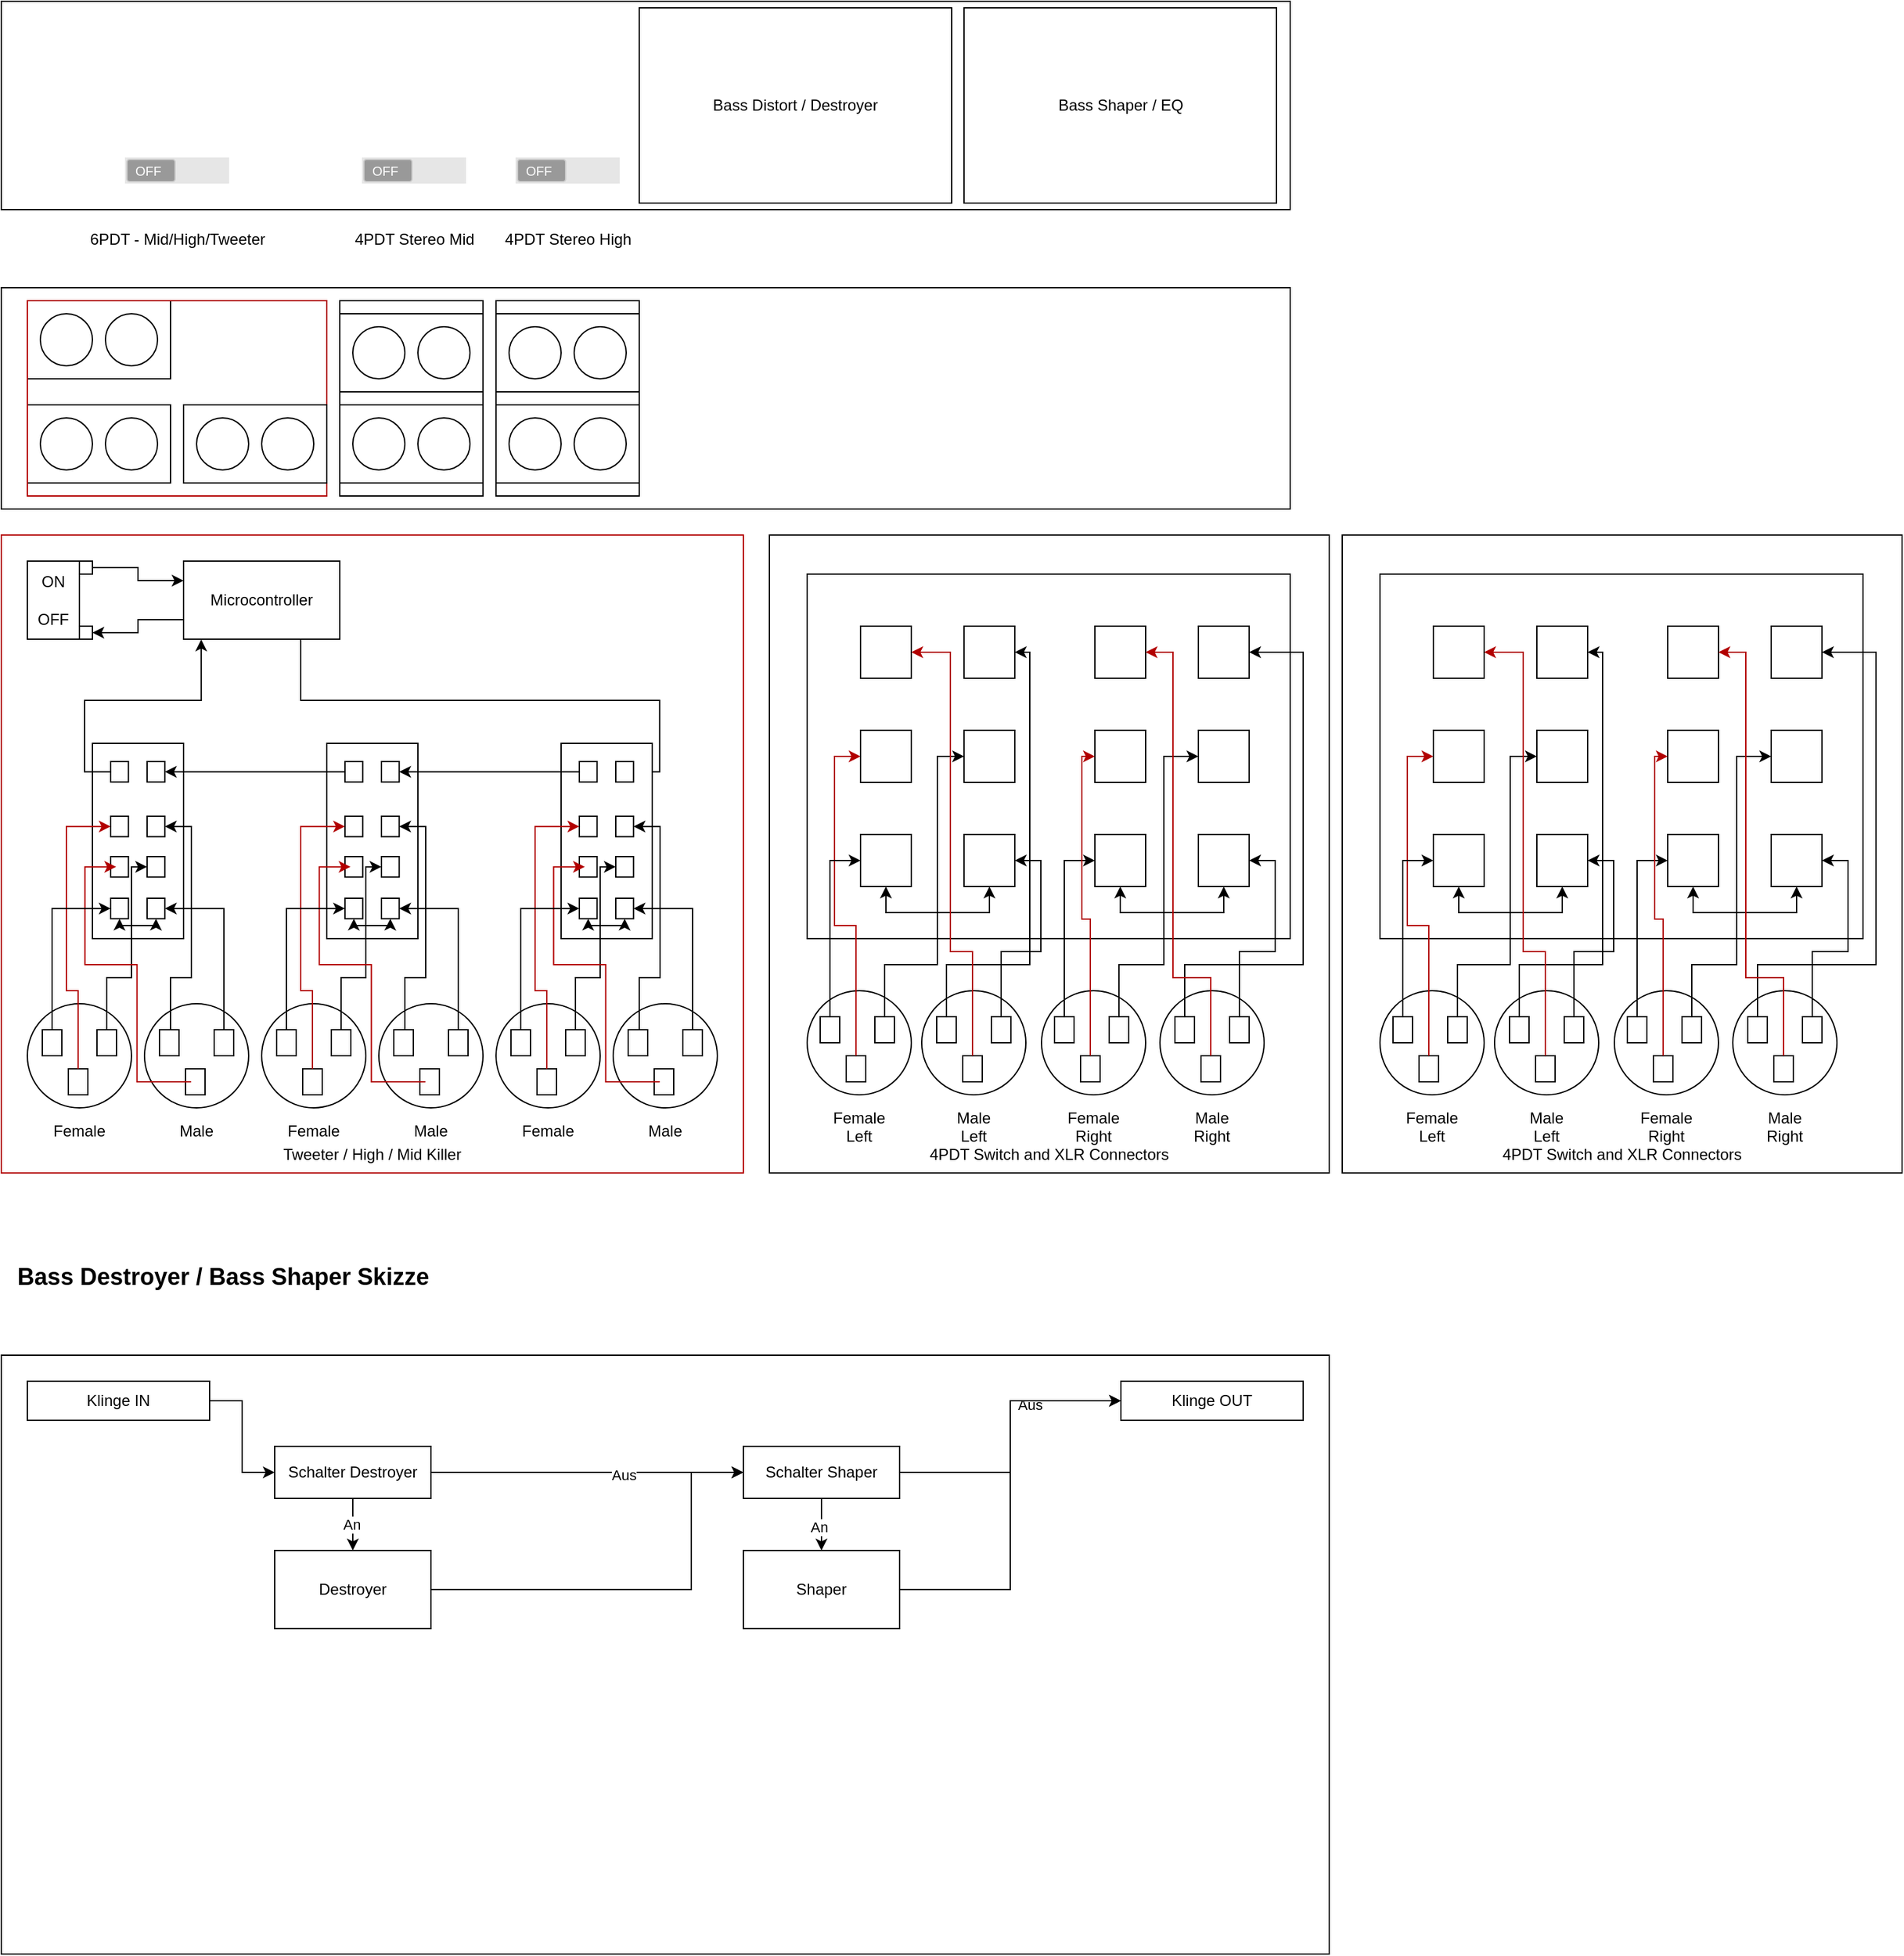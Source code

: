 <mxfile version="28.1.2">
  <diagram name="Page-1" id="AG6VY8Rc6NJU_sfDD2fj">
    <mxGraphModel dx="2357" dy="882" grid="1" gridSize="10" guides="1" tooltips="1" connect="1" arrows="1" fold="1" page="1" pageScale="1" pageWidth="827" pageHeight="1169" math="0" shadow="0">
      <root>
        <mxCell id="0" />
        <mxCell id="1" parent="0" />
        <mxCell id="ZJkNO1DkvYYas-fnlK-e-75" value="&lt;div&gt;&lt;br&gt;&lt;/div&gt;&lt;div&gt;&lt;br&gt;&lt;/div&gt;&lt;div&gt;&lt;br&gt;&lt;/div&gt;&lt;div&gt;&lt;br&gt;&lt;/div&gt;&lt;div&gt;&lt;br&gt;&lt;/div&gt;&lt;div&gt;&lt;br&gt;&lt;/div&gt;&lt;div&gt;&lt;br&gt;&lt;/div&gt;&lt;div&gt;&lt;br&gt;&lt;/div&gt;&lt;div&gt;&lt;br&gt;&lt;/div&gt;&lt;div&gt;&lt;br&gt;&lt;/div&gt;&lt;div&gt;&lt;br&gt;&lt;/div&gt;&lt;div&gt;&lt;br&gt;&lt;/div&gt;&lt;div&gt;&lt;br&gt;&lt;/div&gt;&lt;div&gt;&lt;br&gt;&lt;/div&gt;&lt;div&gt;&lt;br&gt;&lt;/div&gt;&lt;div&gt;&lt;br&gt;&lt;/div&gt;&lt;div&gt;&lt;br&gt;&lt;/div&gt;&lt;div&gt;&lt;br&gt;&lt;/div&gt;&lt;div&gt;&lt;br&gt;&lt;/div&gt;&lt;div&gt;&lt;br&gt;&lt;/div&gt;&lt;div&gt;&lt;br&gt;&lt;/div&gt;&lt;div&gt;&lt;br&gt;&lt;/div&gt;&lt;div&gt;&lt;br&gt;&lt;/div&gt;&lt;div&gt;&lt;br&gt;&lt;/div&gt;&lt;div&gt;&lt;br&gt;&lt;/div&gt;&lt;div&gt;&lt;br&gt;&lt;/div&gt;&lt;div&gt;&lt;br&gt;&lt;/div&gt;&lt;div&gt;&lt;br&gt;&lt;/div&gt;&lt;div&gt;&lt;br&gt;&lt;/div&gt;&lt;div&gt;&lt;br&gt;&lt;/div&gt;&lt;div&gt;&lt;br&gt;&lt;/div&gt;&lt;div&gt;&lt;br&gt;&lt;/div&gt;&lt;div&gt;Tweeter / High / Mid Killer&lt;/div&gt;" style="rounded=0;whiteSpace=wrap;html=1;fillColor=none;strokeColor=light-dark(#B20000,#FF0000);" vertex="1" parent="1">
          <mxGeometry x="40" y="450" width="570" height="490" as="geometry" />
        </mxCell>
        <mxCell id="ZJkNO1DkvYYas-fnlK-e-131" value="" style="group;rotation=-180;" vertex="1" connectable="0" parent="1">
          <mxGeometry x="110" y="610" width="70" height="150" as="geometry" />
        </mxCell>
        <mxCell id="ZJkNO1DkvYYas-fnlK-e-120" value="" style="rounded=0;whiteSpace=wrap;html=1;container=0;rotation=-180;" vertex="1" parent="ZJkNO1DkvYYas-fnlK-e-131">
          <mxGeometry width="70" height="150" as="geometry" />
        </mxCell>
        <mxCell id="ZJkNO1DkvYYas-fnlK-e-121" value="" style="rounded=0;whiteSpace=wrap;html=1;container=0;rotation=-180;" vertex="1" parent="ZJkNO1DkvYYas-fnlK-e-131">
          <mxGeometry x="42" y="119" width="13.65" height="15.714" as="geometry" />
        </mxCell>
        <mxCell id="ZJkNO1DkvYYas-fnlK-e-203" style="edgeStyle=orthogonalEdgeStyle;rounded=0;orthogonalLoop=1;jettySize=auto;html=1;exitX=0.5;exitY=0;exitDx=0;exitDy=0;entryX=0.5;entryY=0;entryDx=0;entryDy=0;startArrow=classic;startFill=1;strokeColor=light-dark(#000000,#FFFF00);" edge="1" parent="ZJkNO1DkvYYas-fnlK-e-131" source="ZJkNO1DkvYYas-fnlK-e-122" target="ZJkNO1DkvYYas-fnlK-e-121">
          <mxGeometry relative="1" as="geometry">
            <Array as="points">
              <mxPoint x="21" y="140" />
              <mxPoint x="49" y="140" />
            </Array>
          </mxGeometry>
        </mxCell>
        <mxCell id="ZJkNO1DkvYYas-fnlK-e-122" value="" style="rounded=0;whiteSpace=wrap;html=1;container=0;rotation=-180;" vertex="1" parent="ZJkNO1DkvYYas-fnlK-e-131">
          <mxGeometry x="14" y="119" width="13.65" height="15.714" as="geometry" />
        </mxCell>
        <mxCell id="ZJkNO1DkvYYas-fnlK-e-123" value="" style="rounded=0;whiteSpace=wrap;html=1;container=0;rotation=-180;" vertex="1" parent="ZJkNO1DkvYYas-fnlK-e-131">
          <mxGeometry x="42" y="87" width="13.65" height="15.714" as="geometry" />
        </mxCell>
        <mxCell id="ZJkNO1DkvYYas-fnlK-e-124" value="" style="rounded=0;whiteSpace=wrap;html=1;container=0;rotation=-180;" vertex="1" parent="ZJkNO1DkvYYas-fnlK-e-131">
          <mxGeometry x="14" y="87" width="13.65" height="15.714" as="geometry" />
        </mxCell>
        <mxCell id="ZJkNO1DkvYYas-fnlK-e-126" value="" style="rounded=0;whiteSpace=wrap;html=1;container=0;rotation=-180;" vertex="1" parent="ZJkNO1DkvYYas-fnlK-e-131">
          <mxGeometry x="42" y="56" width="13.65" height="15.714" as="geometry" />
        </mxCell>
        <mxCell id="ZJkNO1DkvYYas-fnlK-e-127" value="" style="rounded=0;whiteSpace=wrap;html=1;container=0;rotation=-180;" vertex="1" parent="ZJkNO1DkvYYas-fnlK-e-131">
          <mxGeometry x="14" y="56" width="13.65" height="15.714" as="geometry" />
        </mxCell>
        <mxCell id="ZJkNO1DkvYYas-fnlK-e-129" value="" style="rounded=0;whiteSpace=wrap;html=1;container=0;rotation=-180;" vertex="1" parent="ZJkNO1DkvYYas-fnlK-e-131">
          <mxGeometry x="42" y="14" width="13.65" height="15.714" as="geometry" />
        </mxCell>
        <mxCell id="ZJkNO1DkvYYas-fnlK-e-130" value="" style="rounded=0;whiteSpace=wrap;html=1;container=0;rotation=-180;" vertex="1" parent="ZJkNO1DkvYYas-fnlK-e-131">
          <mxGeometry x="14" y="14" width="13.65" height="15.714" as="geometry" />
        </mxCell>
        <mxCell id="ZJkNO1DkvYYas-fnlK-e-71" value="&lt;div&gt;&lt;br&gt;&lt;/div&gt;&lt;div&gt;&lt;br&gt;&lt;/div&gt;&lt;div&gt;&lt;br&gt;&lt;/div&gt;&lt;div&gt;&lt;br&gt;&lt;/div&gt;&lt;div&gt;&lt;br&gt;&lt;/div&gt;&lt;div&gt;&lt;br&gt;&lt;/div&gt;&lt;div&gt;&lt;br&gt;&lt;/div&gt;&lt;div&gt;&lt;br&gt;&lt;/div&gt;&lt;div&gt;&lt;br&gt;&lt;/div&gt;&lt;div&gt;&lt;br&gt;&lt;/div&gt;&lt;div&gt;&lt;br&gt;&lt;/div&gt;&lt;div&gt;&lt;br&gt;&lt;/div&gt;&lt;div&gt;&lt;br&gt;&lt;/div&gt;&lt;div&gt;&lt;br&gt;&lt;/div&gt;&lt;div&gt;&lt;br&gt;&lt;/div&gt;&lt;div&gt;&lt;br&gt;&lt;/div&gt;&lt;div&gt;&lt;br&gt;&lt;/div&gt;&lt;div&gt;&lt;br&gt;&lt;/div&gt;&lt;div&gt;&lt;br&gt;&lt;/div&gt;&lt;div&gt;&lt;br&gt;&lt;/div&gt;&lt;div&gt;&lt;br&gt;&lt;/div&gt;&lt;div&gt;&lt;br&gt;&lt;/div&gt;&lt;div&gt;&lt;br&gt;&lt;/div&gt;&lt;div&gt;&lt;br&gt;&lt;/div&gt;&lt;div&gt;&lt;br&gt;&lt;/div&gt;&lt;div&gt;&lt;br&gt;&lt;/div&gt;&lt;div&gt;&lt;br&gt;&lt;/div&gt;&lt;div&gt;&lt;br&gt;&lt;/div&gt;&lt;div&gt;&lt;br&gt;&lt;/div&gt;&lt;div&gt;&lt;br&gt;&lt;/div&gt;&lt;div&gt;&lt;br&gt;&lt;/div&gt;&lt;div&gt;&lt;br&gt;&lt;/div&gt;&lt;div&gt;4PDT Switch and XLR Connectors&lt;/div&gt;" style="rounded=0;whiteSpace=wrap;html=1;fillColor=none;strokeColor=light-dark(#000000,#00FF00);" vertex="1" parent="1">
          <mxGeometry x="630" y="450" width="430" height="490" as="geometry" />
        </mxCell>
        <mxCell id="ZJkNO1DkvYYas-fnlK-e-1" value="" style="rounded=0;whiteSpace=wrap;html=1;" vertex="1" parent="1">
          <mxGeometry x="40" y="40" width="990" height="160" as="geometry" />
        </mxCell>
        <mxCell id="ZJkNO1DkvYYas-fnlK-e-2" value="&lt;div&gt;&lt;br&gt;&lt;/div&gt;&lt;div&gt;&lt;br&gt;&lt;/div&gt;&lt;div&gt;6PDT - Mid/High/Tweeter&lt;/div&gt;" style="verticalLabelPosition=bottom;verticalAlign=top;html=1;shadow=0;dashed=0;strokeWidth=1;shape=mxgraph.android.switch_off;fillColor=#E6E6E6;sketch=0;fillColorStyles=fillColor2,fontColor2;strokeColorStyles=strokeColor2;strokeColor=none;strokeColor2=#cccccc;fillColor2=#999999;fontColor2=#ffffff;" vertex="1" parent="1">
          <mxGeometry x="135" y="160" width="80" height="20" as="geometry" />
        </mxCell>
        <mxCell id="ZJkNO1DkvYYas-fnlK-e-4" value="&lt;div&gt;&lt;br&gt;&lt;/div&gt;&lt;div&gt;&lt;br&gt;&lt;/div&gt;&lt;div&gt;4PDT Stereo Mid&lt;/div&gt;" style="verticalLabelPosition=bottom;verticalAlign=top;html=1;shadow=0;dashed=0;strokeWidth=1;shape=mxgraph.android.switch_off;fillColor=#E6E6E6;sketch=0;fillColorStyles=fillColor2,fontColor2;strokeColorStyles=strokeColor2;strokeColor=none;strokeColor2=#cccccc;fillColor2=#999999;fontColor2=#ffffff;" vertex="1" parent="1">
          <mxGeometry x="317" y="160" width="80" height="20" as="geometry" />
        </mxCell>
        <mxCell id="ZJkNO1DkvYYas-fnlK-e-5" value="&lt;div&gt;&lt;br&gt;&lt;/div&gt;&lt;div&gt;&lt;br&gt;&lt;/div&gt;&lt;div&gt;4PDT Stereo High&lt;/div&gt;" style="verticalLabelPosition=bottom;verticalAlign=top;html=1;shadow=0;dashed=0;strokeWidth=1;shape=mxgraph.android.switch_off;fillColor=#E6E6E6;sketch=0;fillColorStyles=fillColor2,fontColor2;strokeColorStyles=strokeColor2;strokeColor=none;strokeColor2=#cccccc;fillColor2=#999999;fontColor2=#ffffff;" vertex="1" parent="1">
          <mxGeometry x="435" y="160" width="80" height="20" as="geometry" />
        </mxCell>
        <mxCell id="ZJkNO1DkvYYas-fnlK-e-6" value="" style="rounded=0;whiteSpace=wrap;html=1;" vertex="1" parent="1">
          <mxGeometry x="40" y="260" width="990" height="170" as="geometry" />
        </mxCell>
        <mxCell id="ZJkNO1DkvYYas-fnlK-e-12" value="" style="group" vertex="1" connectable="0" parent="1">
          <mxGeometry x="60" y="350" width="110" height="60" as="geometry" />
        </mxCell>
        <mxCell id="ZJkNO1DkvYYas-fnlK-e-13" value="" style="rounded=0;whiteSpace=wrap;html=1;" vertex="1" parent="ZJkNO1DkvYYas-fnlK-e-12">
          <mxGeometry width="110" height="60" as="geometry" />
        </mxCell>
        <mxCell id="ZJkNO1DkvYYas-fnlK-e-14" value="" style="ellipse;whiteSpace=wrap;html=1;aspect=fixed;" vertex="1" parent="ZJkNO1DkvYYas-fnlK-e-12">
          <mxGeometry x="10" y="10" width="40" height="40" as="geometry" />
        </mxCell>
        <mxCell id="ZJkNO1DkvYYas-fnlK-e-15" value="" style="ellipse;whiteSpace=wrap;html=1;aspect=fixed;" vertex="1" parent="ZJkNO1DkvYYas-fnlK-e-12">
          <mxGeometry x="60" y="10" width="40" height="40" as="geometry" />
        </mxCell>
        <mxCell id="ZJkNO1DkvYYas-fnlK-e-16" value="" style="group" vertex="1" connectable="0" parent="1">
          <mxGeometry x="60" y="270" width="230" height="150" as="geometry" />
        </mxCell>
        <mxCell id="ZJkNO1DkvYYas-fnlK-e-17" value="" style="rounded=0;whiteSpace=wrap;html=1;" vertex="1" parent="ZJkNO1DkvYYas-fnlK-e-16">
          <mxGeometry width="110" height="60" as="geometry" />
        </mxCell>
        <mxCell id="ZJkNO1DkvYYas-fnlK-e-18" value="" style="ellipse;whiteSpace=wrap;html=1;aspect=fixed;" vertex="1" parent="ZJkNO1DkvYYas-fnlK-e-16">
          <mxGeometry x="10" y="10" width="40" height="40" as="geometry" />
        </mxCell>
        <mxCell id="ZJkNO1DkvYYas-fnlK-e-19" value="" style="ellipse;whiteSpace=wrap;html=1;aspect=fixed;" vertex="1" parent="ZJkNO1DkvYYas-fnlK-e-16">
          <mxGeometry x="60" y="10" width="40" height="40" as="geometry" />
        </mxCell>
        <mxCell id="ZJkNO1DkvYYas-fnlK-e-74" value="" style="rounded=0;whiteSpace=wrap;html=1;fillColor=none;strokeColor=light-dark(#B20000,#FF0000);" vertex="1" parent="ZJkNO1DkvYYas-fnlK-e-16">
          <mxGeometry width="230" height="150" as="geometry" />
        </mxCell>
        <mxCell id="ZJkNO1DkvYYas-fnlK-e-20" value="" style="group" vertex="1" connectable="0" parent="1">
          <mxGeometry x="180" y="350" width="110" height="60" as="geometry" />
        </mxCell>
        <mxCell id="ZJkNO1DkvYYas-fnlK-e-21" value="" style="rounded=0;whiteSpace=wrap;html=1;" vertex="1" parent="ZJkNO1DkvYYas-fnlK-e-20">
          <mxGeometry width="110" height="60" as="geometry" />
        </mxCell>
        <mxCell id="ZJkNO1DkvYYas-fnlK-e-22" value="" style="ellipse;whiteSpace=wrap;html=1;aspect=fixed;" vertex="1" parent="ZJkNO1DkvYYas-fnlK-e-20">
          <mxGeometry x="10" y="10" width="40" height="40" as="geometry" />
        </mxCell>
        <mxCell id="ZJkNO1DkvYYas-fnlK-e-23" value="" style="ellipse;whiteSpace=wrap;html=1;aspect=fixed;" vertex="1" parent="ZJkNO1DkvYYas-fnlK-e-20">
          <mxGeometry x="60" y="10" width="40" height="40" as="geometry" />
        </mxCell>
        <mxCell id="ZJkNO1DkvYYas-fnlK-e-24" value="" style="group" vertex="1" connectable="0" parent="1">
          <mxGeometry x="300" y="350" width="110" height="60" as="geometry" />
        </mxCell>
        <mxCell id="ZJkNO1DkvYYas-fnlK-e-25" value="" style="rounded=0;whiteSpace=wrap;html=1;" vertex="1" parent="ZJkNO1DkvYYas-fnlK-e-24">
          <mxGeometry width="110" height="60" as="geometry" />
        </mxCell>
        <mxCell id="ZJkNO1DkvYYas-fnlK-e-26" value="" style="ellipse;whiteSpace=wrap;html=1;aspect=fixed;" vertex="1" parent="ZJkNO1DkvYYas-fnlK-e-24">
          <mxGeometry x="10" y="10" width="40" height="40" as="geometry" />
        </mxCell>
        <mxCell id="ZJkNO1DkvYYas-fnlK-e-27" value="" style="ellipse;whiteSpace=wrap;html=1;aspect=fixed;" vertex="1" parent="ZJkNO1DkvYYas-fnlK-e-24">
          <mxGeometry x="60" y="10" width="40" height="40" as="geometry" />
        </mxCell>
        <mxCell id="ZJkNO1DkvYYas-fnlK-e-28" value="" style="group" vertex="1" connectable="0" parent="1">
          <mxGeometry x="300" y="280" width="114" height="60" as="geometry" />
        </mxCell>
        <mxCell id="ZJkNO1DkvYYas-fnlK-e-29" value="" style="rounded=0;whiteSpace=wrap;html=1;" vertex="1" parent="ZJkNO1DkvYYas-fnlK-e-28">
          <mxGeometry width="110" height="60" as="geometry" />
        </mxCell>
        <mxCell id="ZJkNO1DkvYYas-fnlK-e-30" value="" style="ellipse;whiteSpace=wrap;html=1;aspect=fixed;" vertex="1" parent="ZJkNO1DkvYYas-fnlK-e-28">
          <mxGeometry x="10" y="10" width="40" height="40" as="geometry" />
        </mxCell>
        <mxCell id="ZJkNO1DkvYYas-fnlK-e-31" value="" style="ellipse;whiteSpace=wrap;html=1;aspect=fixed;" vertex="1" parent="ZJkNO1DkvYYas-fnlK-e-28">
          <mxGeometry x="60" y="10" width="40" height="40" as="geometry" />
        </mxCell>
        <mxCell id="ZJkNO1DkvYYas-fnlK-e-32" value="" style="group" vertex="1" connectable="0" parent="1">
          <mxGeometry x="420" y="350" width="110" height="60" as="geometry" />
        </mxCell>
        <mxCell id="ZJkNO1DkvYYas-fnlK-e-33" value="" style="rounded=0;whiteSpace=wrap;html=1;" vertex="1" parent="ZJkNO1DkvYYas-fnlK-e-32">
          <mxGeometry width="110" height="60" as="geometry" />
        </mxCell>
        <mxCell id="ZJkNO1DkvYYas-fnlK-e-34" value="" style="ellipse;whiteSpace=wrap;html=1;aspect=fixed;" vertex="1" parent="ZJkNO1DkvYYas-fnlK-e-32">
          <mxGeometry x="10" y="10" width="40" height="40" as="geometry" />
        </mxCell>
        <mxCell id="ZJkNO1DkvYYas-fnlK-e-35" value="" style="ellipse;whiteSpace=wrap;html=1;aspect=fixed;" vertex="1" parent="ZJkNO1DkvYYas-fnlK-e-32">
          <mxGeometry x="60" y="10" width="40" height="40" as="geometry" />
        </mxCell>
        <mxCell id="ZJkNO1DkvYYas-fnlK-e-36" value="" style="group" vertex="1" connectable="0" parent="1">
          <mxGeometry x="420" y="280" width="110" height="140" as="geometry" />
        </mxCell>
        <mxCell id="ZJkNO1DkvYYas-fnlK-e-37" value="" style="rounded=0;whiteSpace=wrap;html=1;" vertex="1" parent="ZJkNO1DkvYYas-fnlK-e-36">
          <mxGeometry width="110" height="60" as="geometry" />
        </mxCell>
        <mxCell id="ZJkNO1DkvYYas-fnlK-e-38" value="" style="ellipse;whiteSpace=wrap;html=1;aspect=fixed;" vertex="1" parent="ZJkNO1DkvYYas-fnlK-e-36">
          <mxGeometry x="10" y="10" width="40" height="40" as="geometry" />
        </mxCell>
        <mxCell id="ZJkNO1DkvYYas-fnlK-e-39" value="" style="ellipse;whiteSpace=wrap;html=1;aspect=fixed;" vertex="1" parent="ZJkNO1DkvYYas-fnlK-e-36">
          <mxGeometry x="60" y="10" width="40" height="40" as="geometry" />
        </mxCell>
        <mxCell id="ZJkNO1DkvYYas-fnlK-e-73" value="" style="rounded=0;whiteSpace=wrap;html=1;fillColor=none;fontColor=#ffffff;strokeColor=light-dark(#000000,#00CC00);" vertex="1" parent="ZJkNO1DkvYYas-fnlK-e-36">
          <mxGeometry y="-10" width="110" height="150" as="geometry" />
        </mxCell>
        <mxCell id="ZJkNO1DkvYYas-fnlK-e-41" value="" style="rounded=0;whiteSpace=wrap;html=1;" vertex="1" parent="1">
          <mxGeometry x="659" y="480" width="371" height="280" as="geometry" />
        </mxCell>
        <mxCell id="ZJkNO1DkvYYas-fnlK-e-42" value="" style="rounded=0;whiteSpace=wrap;html=1;" vertex="1" parent="1">
          <mxGeometry x="700" y="520" width="39" height="40" as="geometry" />
        </mxCell>
        <mxCell id="ZJkNO1DkvYYas-fnlK-e-43" value="" style="rounded=0;whiteSpace=wrap;html=1;" vertex="1" parent="1">
          <mxGeometry x="779.5" y="520" width="39" height="40" as="geometry" />
        </mxCell>
        <mxCell id="ZJkNO1DkvYYas-fnlK-e-44" value="" style="rounded=0;whiteSpace=wrap;html=1;" vertex="1" parent="1">
          <mxGeometry x="700" y="600" width="39" height="40" as="geometry" />
        </mxCell>
        <mxCell id="ZJkNO1DkvYYas-fnlK-e-45" value="" style="rounded=0;whiteSpace=wrap;html=1;" vertex="1" parent="1">
          <mxGeometry x="779.5" y="600" width="39" height="40" as="geometry" />
        </mxCell>
        <mxCell id="ZJkNO1DkvYYas-fnlK-e-70" style="edgeStyle=orthogonalEdgeStyle;rounded=0;orthogonalLoop=1;jettySize=auto;html=1;exitX=0.5;exitY=1;exitDx=0;exitDy=0;entryX=0.5;entryY=1;entryDx=0;entryDy=0;startArrow=classic;startFill=1;strokeColor=light-dark(#000000,#FFFF00);" edge="1" parent="1" source="ZJkNO1DkvYYas-fnlK-e-46" target="ZJkNO1DkvYYas-fnlK-e-47">
          <mxGeometry relative="1" as="geometry" />
        </mxCell>
        <mxCell id="ZJkNO1DkvYYas-fnlK-e-46" value="" style="rounded=0;whiteSpace=wrap;html=1;" vertex="1" parent="1">
          <mxGeometry x="700" y="680" width="39" height="40" as="geometry" />
        </mxCell>
        <mxCell id="ZJkNO1DkvYYas-fnlK-e-47" value="" style="rounded=0;whiteSpace=wrap;html=1;" vertex="1" parent="1">
          <mxGeometry x="779.5" y="680" width="39" height="40" as="geometry" />
        </mxCell>
        <mxCell id="ZJkNO1DkvYYas-fnlK-e-48" value="&lt;div&gt;&lt;br&gt;&lt;/div&gt;&lt;div&gt;&lt;br&gt;&lt;/div&gt;&lt;div&gt;&lt;br&gt;&lt;/div&gt;&lt;div&gt;&lt;br&gt;&lt;/div&gt;&lt;div&gt;&lt;br&gt;&lt;/div&gt;&lt;div&gt;&lt;br&gt;&lt;/div&gt;&lt;div&gt;&lt;br&gt;&lt;/div&gt;&lt;div&gt;&lt;br&gt;&lt;/div&gt;&lt;div&gt;&lt;br&gt;&lt;/div&gt;&lt;div&gt;Female&lt;br&gt;Left&lt;/div&gt;" style="ellipse;whiteSpace=wrap;html=1;aspect=fixed;" vertex="1" parent="1">
          <mxGeometry x="659" y="800" width="80" height="80" as="geometry" />
        </mxCell>
        <mxCell id="ZJkNO1DkvYYas-fnlK-e-50" value="&lt;div&gt;&lt;br&gt;&lt;/div&gt;&lt;div&gt;&lt;br&gt;&lt;/div&gt;&lt;div&gt;&lt;br&gt;&lt;/div&gt;&lt;div&gt;&lt;br&gt;&lt;/div&gt;&lt;div&gt;&lt;br&gt;&lt;/div&gt;&lt;div&gt;&lt;br&gt;&lt;/div&gt;&lt;div&gt;&lt;br&gt;&lt;/div&gt;&lt;div&gt;&lt;br&gt;&lt;/div&gt;&lt;div&gt;&lt;br&gt;&lt;/div&gt;&lt;div&gt;Male&lt;/div&gt;&lt;div&gt;Left&lt;/div&gt;" style="ellipse;whiteSpace=wrap;html=1;aspect=fixed;" vertex="1" parent="1">
          <mxGeometry x="747" y="800" width="80" height="80" as="geometry" />
        </mxCell>
        <mxCell id="ZJkNO1DkvYYas-fnlK-e-57" value="" style="group;rotation=-180;" vertex="1" connectable="0" parent="1">
          <mxGeometry x="758.5" y="820" width="57" height="50" as="geometry" />
        </mxCell>
        <mxCell id="ZJkNO1DkvYYas-fnlK-e-54" value="" style="rounded=0;whiteSpace=wrap;html=1;rotation=-180;" vertex="1" parent="ZJkNO1DkvYYas-fnlK-e-57">
          <mxGeometry x="20" y="30" width="15" height="20" as="geometry" />
        </mxCell>
        <mxCell id="ZJkNO1DkvYYas-fnlK-e-55" value="" style="rounded=0;whiteSpace=wrap;html=1;rotation=-180;" vertex="1" parent="ZJkNO1DkvYYas-fnlK-e-57">
          <mxGeometry x="42" width="15" height="20" as="geometry" />
        </mxCell>
        <mxCell id="ZJkNO1DkvYYas-fnlK-e-56" value="" style="rounded=0;whiteSpace=wrap;html=1;rotation=-180;" vertex="1" parent="ZJkNO1DkvYYas-fnlK-e-57">
          <mxGeometry width="15" height="20" as="geometry" />
        </mxCell>
        <mxCell id="ZJkNO1DkvYYas-fnlK-e-58" value="" style="group;rotation=-180;" vertex="1" connectable="0" parent="1">
          <mxGeometry x="669" y="820" width="57" height="50" as="geometry" />
        </mxCell>
        <mxCell id="ZJkNO1DkvYYas-fnlK-e-59" value="" style="rounded=0;whiteSpace=wrap;html=1;rotation=-180;" vertex="1" parent="ZJkNO1DkvYYas-fnlK-e-58">
          <mxGeometry x="20" y="30" width="15" height="20" as="geometry" />
        </mxCell>
        <mxCell id="ZJkNO1DkvYYas-fnlK-e-60" value="" style="rounded=0;whiteSpace=wrap;html=1;rotation=-180;" vertex="1" parent="ZJkNO1DkvYYas-fnlK-e-58">
          <mxGeometry x="42" width="15" height="20" as="geometry" />
        </mxCell>
        <mxCell id="ZJkNO1DkvYYas-fnlK-e-61" value="" style="rounded=0;whiteSpace=wrap;html=1;rotation=-180;" vertex="1" parent="ZJkNO1DkvYYas-fnlK-e-58">
          <mxGeometry width="15" height="20" as="geometry" />
        </mxCell>
        <mxCell id="ZJkNO1DkvYYas-fnlK-e-64" style="edgeStyle=orthogonalEdgeStyle;rounded=0;orthogonalLoop=1;jettySize=auto;html=1;exitX=0.5;exitY=1;exitDx=0;exitDy=0;entryX=0;entryY=0.5;entryDx=0;entryDy=0;strokeColor=light-dark(#B20000,#FF0000);" edge="1" parent="1" source="ZJkNO1DkvYYas-fnlK-e-59" target="ZJkNO1DkvYYas-fnlK-e-44">
          <mxGeometry relative="1" as="geometry">
            <Array as="points">
              <mxPoint x="697" y="750" />
              <mxPoint x="680" y="750" />
              <mxPoint x="680" y="620" />
            </Array>
          </mxGeometry>
        </mxCell>
        <mxCell id="ZJkNO1DkvYYas-fnlK-e-65" style="edgeStyle=orthogonalEdgeStyle;rounded=0;orthogonalLoop=1;jettySize=auto;html=1;exitX=0.5;exitY=1;exitDx=0;exitDy=0;entryX=0;entryY=0.5;entryDx=0;entryDy=0;strokeColor=light-dark(#000000,#00CC00);" edge="1" parent="1" source="ZJkNO1DkvYYas-fnlK-e-60" target="ZJkNO1DkvYYas-fnlK-e-45">
          <mxGeometry relative="1" as="geometry">
            <Array as="points">
              <mxPoint x="719" y="780" />
              <mxPoint x="759" y="780" />
              <mxPoint x="759" y="620" />
            </Array>
          </mxGeometry>
        </mxCell>
        <mxCell id="ZJkNO1DkvYYas-fnlK-e-66" style="edgeStyle=orthogonalEdgeStyle;rounded=0;orthogonalLoop=1;jettySize=auto;html=1;exitX=0.5;exitY=1;exitDx=0;exitDy=0;entryX=1;entryY=0.5;entryDx=0;entryDy=0;strokeColor=light-dark(#000000,#00CC00);" edge="1" parent="1" source="ZJkNO1DkvYYas-fnlK-e-56" target="ZJkNO1DkvYYas-fnlK-e-43">
          <mxGeometry relative="1" as="geometry">
            <Array as="points">
              <mxPoint x="766" y="780" />
              <mxPoint x="830" y="780" />
              <mxPoint x="830" y="540" />
            </Array>
          </mxGeometry>
        </mxCell>
        <mxCell id="ZJkNO1DkvYYas-fnlK-e-67" style="edgeStyle=orthogonalEdgeStyle;rounded=0;orthogonalLoop=1;jettySize=auto;html=1;exitX=0.5;exitY=1;exitDx=0;exitDy=0;entryX=1;entryY=0.5;entryDx=0;entryDy=0;strokeColor=light-dark(#B20000,#FF0000);" edge="1" parent="1" source="ZJkNO1DkvYYas-fnlK-e-54" target="ZJkNO1DkvYYas-fnlK-e-42">
          <mxGeometry relative="1" as="geometry">
            <Array as="points">
              <mxPoint x="786" y="770" />
              <mxPoint x="769" y="770" />
              <mxPoint x="769" y="540" />
            </Array>
          </mxGeometry>
        </mxCell>
        <mxCell id="ZJkNO1DkvYYas-fnlK-e-68" style="edgeStyle=orthogonalEdgeStyle;rounded=0;orthogonalLoop=1;jettySize=auto;html=1;exitX=0.5;exitY=1;exitDx=0;exitDy=0;entryX=1;entryY=0.5;entryDx=0;entryDy=0;strokeColor=light-dark(#000000,#FFFF00);" edge="1" parent="1" source="ZJkNO1DkvYYas-fnlK-e-55" target="ZJkNO1DkvYYas-fnlK-e-47">
          <mxGeometry relative="1" as="geometry" />
        </mxCell>
        <mxCell id="ZJkNO1DkvYYas-fnlK-e-69" style="edgeStyle=orthogonalEdgeStyle;rounded=0;orthogonalLoop=1;jettySize=auto;html=1;exitX=0.5;exitY=1;exitDx=0;exitDy=0;entryX=0;entryY=0.5;entryDx=0;entryDy=0;strokeColor=light-dark(#000000,#FFFF00);" edge="1" parent="1" source="ZJkNO1DkvYYas-fnlK-e-61" target="ZJkNO1DkvYYas-fnlK-e-46">
          <mxGeometry relative="1" as="geometry" />
        </mxCell>
        <mxCell id="ZJkNO1DkvYYas-fnlK-e-72" value="" style="rounded=0;whiteSpace=wrap;html=1;fillColor=none;fontColor=#ffffff;strokeColor=light-dark(#000000,#00CC00);" vertex="1" parent="1">
          <mxGeometry x="300" y="270" width="110" height="150" as="geometry" />
        </mxCell>
        <mxCell id="ZJkNO1DkvYYas-fnlK-e-112" value="&lt;div&gt;ON&lt;/div&gt;&lt;div&gt;&lt;br&gt;&lt;/div&gt;&lt;div&gt;OFF&lt;/div&gt;" style="rounded=0;whiteSpace=wrap;html=1;" vertex="1" parent="1">
          <mxGeometry x="60" y="470" width="40" height="60" as="geometry" />
        </mxCell>
        <mxCell id="ZJkNO1DkvYYas-fnlK-e-118" style="edgeStyle=orthogonalEdgeStyle;rounded=0;orthogonalLoop=1;jettySize=auto;html=1;exitX=1;exitY=0.5;exitDx=0;exitDy=0;entryX=0;entryY=0.25;entryDx=0;entryDy=0;" edge="1" parent="1" source="ZJkNO1DkvYYas-fnlK-e-114" target="ZJkNO1DkvYYas-fnlK-e-116">
          <mxGeometry relative="1" as="geometry" />
        </mxCell>
        <mxCell id="ZJkNO1DkvYYas-fnlK-e-114" value="" style="rounded=0;whiteSpace=wrap;html=1;" vertex="1" parent="1">
          <mxGeometry x="100" y="470" width="10" height="10" as="geometry" />
        </mxCell>
        <mxCell id="ZJkNO1DkvYYas-fnlK-e-115" value="" style="rounded=0;whiteSpace=wrap;html=1;" vertex="1" parent="1">
          <mxGeometry x="100" y="520" width="10" height="10" as="geometry" />
        </mxCell>
        <mxCell id="ZJkNO1DkvYYas-fnlK-e-117" style="edgeStyle=orthogonalEdgeStyle;rounded=0;orthogonalLoop=1;jettySize=auto;html=1;exitX=0;exitY=0.75;exitDx=0;exitDy=0;entryX=1;entryY=0.5;entryDx=0;entryDy=0;" edge="1" parent="1" source="ZJkNO1DkvYYas-fnlK-e-116" target="ZJkNO1DkvYYas-fnlK-e-115">
          <mxGeometry relative="1" as="geometry" />
        </mxCell>
        <mxCell id="ZJkNO1DkvYYas-fnlK-e-265" style="edgeStyle=orthogonalEdgeStyle;rounded=0;orthogonalLoop=1;jettySize=auto;html=1;exitX=0.75;exitY=1;exitDx=0;exitDy=0;entryX=0;entryY=0.5;entryDx=0;entryDy=0;strokeColor=light-dark(#000000,#0000FF);" edge="1" parent="1" source="ZJkNO1DkvYYas-fnlK-e-116" target="ZJkNO1DkvYYas-fnlK-e-216">
          <mxGeometry relative="1" as="geometry" />
        </mxCell>
        <mxCell id="ZJkNO1DkvYYas-fnlK-e-116" value="Microcontroller" style="rounded=0;whiteSpace=wrap;html=1;fillColor=default;strokeColor=light-dark(#000000,#00FF00);" vertex="1" parent="1">
          <mxGeometry x="180" y="470" width="120" height="60" as="geometry" />
        </mxCell>
        <mxCell id="ZJkNO1DkvYYas-fnlK-e-164" value="" style="group" vertex="1" connectable="0" parent="1">
          <mxGeometry x="60" y="810" width="80" height="80" as="geometry" />
        </mxCell>
        <mxCell id="ZJkNO1DkvYYas-fnlK-e-80" value="&lt;div&gt;&lt;br&gt;&lt;/div&gt;&lt;div&gt;&lt;br&gt;&lt;/div&gt;&lt;div&gt;&lt;br&gt;&lt;/div&gt;&lt;div&gt;&lt;br&gt;&lt;/div&gt;&lt;div&gt;&lt;br&gt;&lt;/div&gt;&lt;div&gt;&lt;br&gt;&lt;/div&gt;&lt;div&gt;&lt;br&gt;&lt;/div&gt;&lt;div&gt;&lt;br&gt;&lt;/div&gt;&lt;div&gt;Female&lt;/div&gt;" style="ellipse;whiteSpace=wrap;html=1;aspect=fixed;fillColor=none;" vertex="1" parent="ZJkNO1DkvYYas-fnlK-e-164">
          <mxGeometry width="80" height="80" as="geometry" />
        </mxCell>
        <mxCell id="ZJkNO1DkvYYas-fnlK-e-76" value="" style="group;rotation=-180;" vertex="1" connectable="0" parent="ZJkNO1DkvYYas-fnlK-e-164">
          <mxGeometry x="11.5" y="20" width="57" height="50" as="geometry" />
        </mxCell>
        <mxCell id="ZJkNO1DkvYYas-fnlK-e-77" value="" style="rounded=0;whiteSpace=wrap;html=1;rotation=-180;" vertex="1" parent="ZJkNO1DkvYYas-fnlK-e-76">
          <mxGeometry x="20" y="30" width="15" height="20" as="geometry" />
        </mxCell>
        <mxCell id="ZJkNO1DkvYYas-fnlK-e-78" value="" style="rounded=0;whiteSpace=wrap;html=1;rotation=-180;" vertex="1" parent="ZJkNO1DkvYYas-fnlK-e-76">
          <mxGeometry x="42" width="15" height="20" as="geometry" />
        </mxCell>
        <mxCell id="ZJkNO1DkvYYas-fnlK-e-79" value="" style="rounded=0;whiteSpace=wrap;html=1;rotation=-180;" vertex="1" parent="ZJkNO1DkvYYas-fnlK-e-76">
          <mxGeometry width="15" height="20" as="geometry" />
        </mxCell>
        <mxCell id="ZJkNO1DkvYYas-fnlK-e-165" value="" style="group" vertex="1" connectable="0" parent="1">
          <mxGeometry x="150" y="810" width="80" height="80" as="geometry" />
        </mxCell>
        <mxCell id="ZJkNO1DkvYYas-fnlK-e-166" value="&lt;div&gt;&lt;br&gt;&lt;/div&gt;&lt;div&gt;&lt;br&gt;&lt;/div&gt;&lt;div&gt;&lt;br&gt;&lt;/div&gt;&lt;div&gt;&lt;br&gt;&lt;/div&gt;&lt;div&gt;&lt;br&gt;&lt;/div&gt;&lt;div&gt;&lt;br&gt;&lt;/div&gt;&lt;div&gt;&lt;br&gt;&lt;/div&gt;&lt;div&gt;&lt;br&gt;&lt;/div&gt;&lt;div&gt;Male&lt;/div&gt;" style="ellipse;whiteSpace=wrap;html=1;aspect=fixed;fillColor=none;" vertex="1" parent="ZJkNO1DkvYYas-fnlK-e-165">
          <mxGeometry width="80" height="80" as="geometry" />
        </mxCell>
        <mxCell id="ZJkNO1DkvYYas-fnlK-e-167" value="" style="group;rotation=-180;" vertex="1" connectable="0" parent="ZJkNO1DkvYYas-fnlK-e-165">
          <mxGeometry x="11.5" y="20" width="57" height="50" as="geometry" />
        </mxCell>
        <mxCell id="ZJkNO1DkvYYas-fnlK-e-168" value="" style="rounded=0;whiteSpace=wrap;html=1;rotation=-180;" vertex="1" parent="ZJkNO1DkvYYas-fnlK-e-167">
          <mxGeometry x="20" y="30" width="15" height="20" as="geometry" />
        </mxCell>
        <mxCell id="ZJkNO1DkvYYas-fnlK-e-169" value="" style="rounded=0;whiteSpace=wrap;html=1;rotation=-180;" vertex="1" parent="ZJkNO1DkvYYas-fnlK-e-167">
          <mxGeometry x="42" width="15" height="20" as="geometry" />
        </mxCell>
        <mxCell id="ZJkNO1DkvYYas-fnlK-e-170" value="" style="rounded=0;whiteSpace=wrap;html=1;rotation=-180;" vertex="1" parent="ZJkNO1DkvYYas-fnlK-e-167">
          <mxGeometry width="15" height="20" as="geometry" />
        </mxCell>
        <mxCell id="ZJkNO1DkvYYas-fnlK-e-196" style="edgeStyle=orthogonalEdgeStyle;rounded=0;orthogonalLoop=1;jettySize=auto;html=1;exitX=0.5;exitY=1;exitDx=0;exitDy=0;entryX=0;entryY=0.5;entryDx=0;entryDy=0;strokeColor=light-dark(#000000,#00CC00);" edge="1" parent="1" source="ZJkNO1DkvYYas-fnlK-e-170" target="ZJkNO1DkvYYas-fnlK-e-126">
          <mxGeometry relative="1" as="geometry">
            <Array as="points">
              <mxPoint x="170" y="830" />
              <mxPoint x="170" y="790" />
              <mxPoint x="186" y="790" />
              <mxPoint x="186" y="674" />
            </Array>
          </mxGeometry>
        </mxCell>
        <mxCell id="ZJkNO1DkvYYas-fnlK-e-197" style="edgeStyle=orthogonalEdgeStyle;rounded=0;orthogonalLoop=1;jettySize=auto;html=1;exitX=0.5;exitY=1;exitDx=0;exitDy=0;entryX=1;entryY=0.5;entryDx=0;entryDy=0;strokeColor=light-dark(#000000,#00CC00);" edge="1" parent="1" source="ZJkNO1DkvYYas-fnlK-e-78" target="ZJkNO1DkvYYas-fnlK-e-123">
          <mxGeometry relative="1" as="geometry">
            <Array as="points">
              <mxPoint x="121" y="790" />
              <mxPoint x="140" y="790" />
              <mxPoint x="140" y="705" />
            </Array>
          </mxGeometry>
        </mxCell>
        <mxCell id="ZJkNO1DkvYYas-fnlK-e-198" style="edgeStyle=orthogonalEdgeStyle;rounded=0;orthogonalLoop=1;jettySize=auto;html=1;exitX=0.5;exitY=1;exitDx=0;exitDy=0;entryX=1;entryY=0.5;entryDx=0;entryDy=0;strokeColor=light-dark(#B20000,#FF0000);" edge="1" parent="1" source="ZJkNO1DkvYYas-fnlK-e-77" target="ZJkNO1DkvYYas-fnlK-e-127">
          <mxGeometry relative="1" as="geometry">
            <Array as="points">
              <mxPoint x="99" y="800" />
              <mxPoint x="90" y="800" />
              <mxPoint x="90" y="674" />
            </Array>
          </mxGeometry>
        </mxCell>
        <mxCell id="ZJkNO1DkvYYas-fnlK-e-207" value="" style="group;rotation=-180;" vertex="1" connectable="0" parent="1">
          <mxGeometry x="470" y="610" width="70" height="150" as="geometry" />
        </mxCell>
        <mxCell id="ZJkNO1DkvYYas-fnlK-e-208" value="" style="rounded=0;whiteSpace=wrap;html=1;container=0;rotation=-180;" vertex="1" parent="ZJkNO1DkvYYas-fnlK-e-207">
          <mxGeometry width="70" height="150" as="geometry" />
        </mxCell>
        <mxCell id="ZJkNO1DkvYYas-fnlK-e-209" value="" style="rounded=0;whiteSpace=wrap;html=1;container=0;rotation=-180;" vertex="1" parent="ZJkNO1DkvYYas-fnlK-e-207">
          <mxGeometry x="42" y="119" width="13.65" height="15.714" as="geometry" />
        </mxCell>
        <mxCell id="ZJkNO1DkvYYas-fnlK-e-210" style="edgeStyle=orthogonalEdgeStyle;rounded=0;orthogonalLoop=1;jettySize=auto;html=1;exitX=0.5;exitY=0;exitDx=0;exitDy=0;entryX=0.5;entryY=0;entryDx=0;entryDy=0;startArrow=classic;startFill=1;strokeColor=light-dark(#000000,#FFFF00);" edge="1" parent="ZJkNO1DkvYYas-fnlK-e-207" source="ZJkNO1DkvYYas-fnlK-e-211" target="ZJkNO1DkvYYas-fnlK-e-209">
          <mxGeometry relative="1" as="geometry">
            <Array as="points">
              <mxPoint x="21" y="140" />
              <mxPoint x="49" y="140" />
            </Array>
          </mxGeometry>
        </mxCell>
        <mxCell id="ZJkNO1DkvYYas-fnlK-e-211" value="" style="rounded=0;whiteSpace=wrap;html=1;container=0;rotation=-180;" vertex="1" parent="ZJkNO1DkvYYas-fnlK-e-207">
          <mxGeometry x="14" y="119" width="13.65" height="15.714" as="geometry" />
        </mxCell>
        <mxCell id="ZJkNO1DkvYYas-fnlK-e-212" value="" style="rounded=0;whiteSpace=wrap;html=1;container=0;rotation=-180;" vertex="1" parent="ZJkNO1DkvYYas-fnlK-e-207">
          <mxGeometry x="42" y="87" width="13.65" height="15.714" as="geometry" />
        </mxCell>
        <mxCell id="ZJkNO1DkvYYas-fnlK-e-213" value="" style="rounded=0;whiteSpace=wrap;html=1;container=0;rotation=-180;" vertex="1" parent="ZJkNO1DkvYYas-fnlK-e-207">
          <mxGeometry x="14" y="87" width="13.65" height="15.714" as="geometry" />
        </mxCell>
        <mxCell id="ZJkNO1DkvYYas-fnlK-e-214" value="" style="rounded=0;whiteSpace=wrap;html=1;container=0;rotation=-180;" vertex="1" parent="ZJkNO1DkvYYas-fnlK-e-207">
          <mxGeometry x="42" y="56" width="13.65" height="15.714" as="geometry" />
        </mxCell>
        <mxCell id="ZJkNO1DkvYYas-fnlK-e-215" value="" style="rounded=0;whiteSpace=wrap;html=1;container=0;rotation=-180;" vertex="1" parent="ZJkNO1DkvYYas-fnlK-e-207">
          <mxGeometry x="14" y="56" width="13.65" height="15.714" as="geometry" />
        </mxCell>
        <mxCell id="ZJkNO1DkvYYas-fnlK-e-216" value="" style="rounded=0;whiteSpace=wrap;html=1;container=0;rotation=-180;" vertex="1" parent="ZJkNO1DkvYYas-fnlK-e-207">
          <mxGeometry x="42" y="14" width="13.65" height="15.714" as="geometry" />
        </mxCell>
        <mxCell id="ZJkNO1DkvYYas-fnlK-e-217" value="" style="rounded=0;whiteSpace=wrap;html=1;container=0;rotation=-180;" vertex="1" parent="ZJkNO1DkvYYas-fnlK-e-207">
          <mxGeometry x="14" y="14" width="13.65" height="15.714" as="geometry" />
        </mxCell>
        <mxCell id="ZJkNO1DkvYYas-fnlK-e-199" style="edgeStyle=orthogonalEdgeStyle;rounded=0;orthogonalLoop=1;jettySize=auto;html=1;exitX=1;exitY=0.5;exitDx=0;exitDy=0;entryX=1;entryY=0.5;entryDx=0;entryDy=0;strokeColor=light-dark(#B20000,#FF0000);" edge="1" parent="1">
          <mxGeometry relative="1" as="geometry">
            <mxPoint x="185.75" y="870" as="sourcePoint" />
            <mxPoint x="128.25" y="704.857" as="targetPoint" />
            <Array as="points">
              <mxPoint x="144.25" y="870" />
              <mxPoint x="144.25" y="780" />
              <mxPoint x="104.25" y="780" />
              <mxPoint x="104.25" y="705" />
            </Array>
          </mxGeometry>
        </mxCell>
        <mxCell id="ZJkNO1DkvYYas-fnlK-e-201" style="edgeStyle=orthogonalEdgeStyle;rounded=0;orthogonalLoop=1;jettySize=auto;html=1;exitX=0.5;exitY=1;exitDx=0;exitDy=0;entryX=1;entryY=0.5;entryDx=0;entryDy=0;strokeColor=light-dark(#000000,#FFFF00);" edge="1" parent="1" source="ZJkNO1DkvYYas-fnlK-e-79" target="ZJkNO1DkvYYas-fnlK-e-122">
          <mxGeometry relative="1" as="geometry" />
        </mxCell>
        <mxCell id="ZJkNO1DkvYYas-fnlK-e-202" style="edgeStyle=orthogonalEdgeStyle;rounded=0;orthogonalLoop=1;jettySize=auto;html=1;exitX=0.5;exitY=1;exitDx=0;exitDy=0;entryX=0;entryY=0.5;entryDx=0;entryDy=0;strokeColor=light-dark(#000000,#FFFF00);" edge="1" parent="1" source="ZJkNO1DkvYYas-fnlK-e-169" target="ZJkNO1DkvYYas-fnlK-e-121">
          <mxGeometry relative="1" as="geometry" />
        </mxCell>
        <mxCell id="ZJkNO1DkvYYas-fnlK-e-206" style="edgeStyle=orthogonalEdgeStyle;rounded=0;orthogonalLoop=1;jettySize=auto;html=1;exitX=1;exitY=0.5;exitDx=0;exitDy=0;entryX=0.113;entryY=1.004;entryDx=0;entryDy=0;entryPerimeter=0;strokeColor=light-dark(#000000,#0000FF);" edge="1" parent="1" source="ZJkNO1DkvYYas-fnlK-e-130" target="ZJkNO1DkvYYas-fnlK-e-116">
          <mxGeometry relative="1" as="geometry" />
        </mxCell>
        <mxCell id="ZJkNO1DkvYYas-fnlK-e-218" value="" style="group" vertex="1" connectable="0" parent="1">
          <mxGeometry x="420" y="810" width="80" height="80" as="geometry" />
        </mxCell>
        <mxCell id="ZJkNO1DkvYYas-fnlK-e-219" value="&lt;div&gt;&lt;br&gt;&lt;/div&gt;&lt;div&gt;&lt;br&gt;&lt;/div&gt;&lt;div&gt;&lt;br&gt;&lt;/div&gt;&lt;div&gt;&lt;br&gt;&lt;/div&gt;&lt;div&gt;&lt;br&gt;&lt;/div&gt;&lt;div&gt;&lt;br&gt;&lt;/div&gt;&lt;div&gt;&lt;br&gt;&lt;/div&gt;&lt;div&gt;&lt;br&gt;&lt;/div&gt;&lt;div&gt;Female&lt;/div&gt;" style="ellipse;whiteSpace=wrap;html=1;aspect=fixed;fillColor=none;" vertex="1" parent="ZJkNO1DkvYYas-fnlK-e-218">
          <mxGeometry width="80" height="80" as="geometry" />
        </mxCell>
        <mxCell id="ZJkNO1DkvYYas-fnlK-e-220" value="" style="group;rotation=-180;" vertex="1" connectable="0" parent="ZJkNO1DkvYYas-fnlK-e-218">
          <mxGeometry x="11.5" y="20" width="57" height="50" as="geometry" />
        </mxCell>
        <mxCell id="ZJkNO1DkvYYas-fnlK-e-221" value="" style="rounded=0;whiteSpace=wrap;html=1;rotation=-180;" vertex="1" parent="ZJkNO1DkvYYas-fnlK-e-220">
          <mxGeometry x="20" y="30" width="15" height="20" as="geometry" />
        </mxCell>
        <mxCell id="ZJkNO1DkvYYas-fnlK-e-222" value="" style="rounded=0;whiteSpace=wrap;html=1;rotation=-180;" vertex="1" parent="ZJkNO1DkvYYas-fnlK-e-220">
          <mxGeometry x="42" width="15" height="20" as="geometry" />
        </mxCell>
        <mxCell id="ZJkNO1DkvYYas-fnlK-e-223" value="" style="rounded=0;whiteSpace=wrap;html=1;rotation=-180;" vertex="1" parent="ZJkNO1DkvYYas-fnlK-e-220">
          <mxGeometry width="15" height="20" as="geometry" />
        </mxCell>
        <mxCell id="ZJkNO1DkvYYas-fnlK-e-224" value="" style="group" vertex="1" connectable="0" parent="1">
          <mxGeometry x="510" y="810" width="80" height="80" as="geometry" />
        </mxCell>
        <mxCell id="ZJkNO1DkvYYas-fnlK-e-225" value="&lt;div&gt;&lt;br&gt;&lt;/div&gt;&lt;div&gt;&lt;br&gt;&lt;/div&gt;&lt;div&gt;&lt;br&gt;&lt;/div&gt;&lt;div&gt;&lt;br&gt;&lt;/div&gt;&lt;div&gt;&lt;br&gt;&lt;/div&gt;&lt;div&gt;&lt;br&gt;&lt;/div&gt;&lt;div&gt;&lt;br&gt;&lt;/div&gt;&lt;div&gt;&lt;br&gt;&lt;/div&gt;&lt;div&gt;Male&lt;/div&gt;" style="ellipse;whiteSpace=wrap;html=1;aspect=fixed;fillColor=none;" vertex="1" parent="ZJkNO1DkvYYas-fnlK-e-224">
          <mxGeometry width="80" height="80" as="geometry" />
        </mxCell>
        <mxCell id="ZJkNO1DkvYYas-fnlK-e-226" value="" style="group;rotation=-180;" vertex="1" connectable="0" parent="ZJkNO1DkvYYas-fnlK-e-224">
          <mxGeometry x="11.5" y="20" width="57" height="50" as="geometry" />
        </mxCell>
        <mxCell id="ZJkNO1DkvYYas-fnlK-e-227" value="" style="rounded=0;whiteSpace=wrap;html=1;rotation=-180;" vertex="1" parent="ZJkNO1DkvYYas-fnlK-e-226">
          <mxGeometry x="20" y="30" width="15" height="20" as="geometry" />
        </mxCell>
        <mxCell id="ZJkNO1DkvYYas-fnlK-e-228" value="" style="rounded=0;whiteSpace=wrap;html=1;rotation=-180;" vertex="1" parent="ZJkNO1DkvYYas-fnlK-e-226">
          <mxGeometry x="42" width="15" height="20" as="geometry" />
        </mxCell>
        <mxCell id="ZJkNO1DkvYYas-fnlK-e-229" value="" style="rounded=0;whiteSpace=wrap;html=1;rotation=-180;" vertex="1" parent="ZJkNO1DkvYYas-fnlK-e-226">
          <mxGeometry width="15" height="20" as="geometry" />
        </mxCell>
        <mxCell id="ZJkNO1DkvYYas-fnlK-e-230" style="edgeStyle=orthogonalEdgeStyle;rounded=0;orthogonalLoop=1;jettySize=auto;html=1;exitX=0.5;exitY=1;exitDx=0;exitDy=0;entryX=0;entryY=0.5;entryDx=0;entryDy=0;strokeColor=light-dark(#000000,#00CC00);" edge="1" parent="1" source="ZJkNO1DkvYYas-fnlK-e-229" target="ZJkNO1DkvYYas-fnlK-e-214">
          <mxGeometry relative="1" as="geometry">
            <Array as="points">
              <mxPoint x="530" y="830" />
              <mxPoint x="530" y="790" />
              <mxPoint x="546" y="790" />
              <mxPoint x="546" y="674" />
            </Array>
          </mxGeometry>
        </mxCell>
        <mxCell id="ZJkNO1DkvYYas-fnlK-e-231" style="edgeStyle=orthogonalEdgeStyle;rounded=0;orthogonalLoop=1;jettySize=auto;html=1;exitX=0.5;exitY=1;exitDx=0;exitDy=0;entryX=1;entryY=0.5;entryDx=0;entryDy=0;strokeColor=light-dark(#000000,#00CC00);" edge="1" parent="1" source="ZJkNO1DkvYYas-fnlK-e-222" target="ZJkNO1DkvYYas-fnlK-e-212">
          <mxGeometry relative="1" as="geometry">
            <Array as="points">
              <mxPoint x="481" y="790" />
              <mxPoint x="500" y="790" />
              <mxPoint x="500" y="705" />
            </Array>
          </mxGeometry>
        </mxCell>
        <mxCell id="ZJkNO1DkvYYas-fnlK-e-232" style="edgeStyle=orthogonalEdgeStyle;rounded=0;orthogonalLoop=1;jettySize=auto;html=1;exitX=0.5;exitY=1;exitDx=0;exitDy=0;entryX=1;entryY=0.5;entryDx=0;entryDy=0;strokeColor=light-dark(#B20000,#FF0000);" edge="1" parent="1" source="ZJkNO1DkvYYas-fnlK-e-221" target="ZJkNO1DkvYYas-fnlK-e-215">
          <mxGeometry relative="1" as="geometry">
            <Array as="points">
              <mxPoint x="459" y="800" />
              <mxPoint x="450" y="800" />
              <mxPoint x="450" y="674" />
            </Array>
          </mxGeometry>
        </mxCell>
        <mxCell id="ZJkNO1DkvYYas-fnlK-e-233" style="edgeStyle=orthogonalEdgeStyle;rounded=0;orthogonalLoop=1;jettySize=auto;html=1;exitX=1;exitY=0.5;exitDx=0;exitDy=0;entryX=1;entryY=0.5;entryDx=0;entryDy=0;strokeColor=light-dark(#B20000,#FF0000);" edge="1" parent="1">
          <mxGeometry relative="1" as="geometry">
            <mxPoint x="545.75" y="870" as="sourcePoint" />
            <mxPoint x="488.25" y="704.857" as="targetPoint" />
            <Array as="points">
              <mxPoint x="504.25" y="870" />
              <mxPoint x="504.25" y="780" />
              <mxPoint x="464.25" y="780" />
              <mxPoint x="464.25" y="705" />
            </Array>
          </mxGeometry>
        </mxCell>
        <mxCell id="ZJkNO1DkvYYas-fnlK-e-234" style="edgeStyle=orthogonalEdgeStyle;rounded=0;orthogonalLoop=1;jettySize=auto;html=1;exitX=0.5;exitY=1;exitDx=0;exitDy=0;entryX=1;entryY=0.5;entryDx=0;entryDy=0;strokeColor=light-dark(#000000,#FFFF00);" edge="1" parent="1" source="ZJkNO1DkvYYas-fnlK-e-223" target="ZJkNO1DkvYYas-fnlK-e-211">
          <mxGeometry relative="1" as="geometry" />
        </mxCell>
        <mxCell id="ZJkNO1DkvYYas-fnlK-e-235" style="edgeStyle=orthogonalEdgeStyle;rounded=0;orthogonalLoop=1;jettySize=auto;html=1;exitX=0.5;exitY=1;exitDx=0;exitDy=0;entryX=0;entryY=0.5;entryDx=0;entryDy=0;strokeColor=light-dark(#000000,#FFFF00);" edge="1" parent="1" source="ZJkNO1DkvYYas-fnlK-e-228" target="ZJkNO1DkvYYas-fnlK-e-209">
          <mxGeometry relative="1" as="geometry" />
        </mxCell>
        <mxCell id="ZJkNO1DkvYYas-fnlK-e-236" value="" style="group;rotation=-180;" vertex="1" connectable="0" parent="1">
          <mxGeometry x="290" y="610" width="70" height="150" as="geometry" />
        </mxCell>
        <mxCell id="ZJkNO1DkvYYas-fnlK-e-237" value="" style="rounded=0;whiteSpace=wrap;html=1;container=0;rotation=-180;" vertex="1" parent="ZJkNO1DkvYYas-fnlK-e-236">
          <mxGeometry width="70" height="150" as="geometry" />
        </mxCell>
        <mxCell id="ZJkNO1DkvYYas-fnlK-e-238" value="" style="rounded=0;whiteSpace=wrap;html=1;container=0;rotation=-180;" vertex="1" parent="ZJkNO1DkvYYas-fnlK-e-236">
          <mxGeometry x="42" y="119" width="13.65" height="15.714" as="geometry" />
        </mxCell>
        <mxCell id="ZJkNO1DkvYYas-fnlK-e-239" style="edgeStyle=orthogonalEdgeStyle;rounded=0;orthogonalLoop=1;jettySize=auto;html=1;exitX=0.5;exitY=0;exitDx=0;exitDy=0;entryX=0.5;entryY=0;entryDx=0;entryDy=0;startArrow=classic;startFill=1;strokeColor=light-dark(#000000,#FFFF00);" edge="1" parent="ZJkNO1DkvYYas-fnlK-e-236" source="ZJkNO1DkvYYas-fnlK-e-240" target="ZJkNO1DkvYYas-fnlK-e-238">
          <mxGeometry relative="1" as="geometry">
            <Array as="points">
              <mxPoint x="21" y="140" />
              <mxPoint x="49" y="140" />
            </Array>
          </mxGeometry>
        </mxCell>
        <mxCell id="ZJkNO1DkvYYas-fnlK-e-240" value="" style="rounded=0;whiteSpace=wrap;html=1;container=0;rotation=-180;" vertex="1" parent="ZJkNO1DkvYYas-fnlK-e-236">
          <mxGeometry x="14" y="119" width="13.65" height="15.714" as="geometry" />
        </mxCell>
        <mxCell id="ZJkNO1DkvYYas-fnlK-e-241" value="" style="rounded=0;whiteSpace=wrap;html=1;container=0;rotation=-180;" vertex="1" parent="ZJkNO1DkvYYas-fnlK-e-236">
          <mxGeometry x="42" y="87" width="13.65" height="15.714" as="geometry" />
        </mxCell>
        <mxCell id="ZJkNO1DkvYYas-fnlK-e-242" value="" style="rounded=0;whiteSpace=wrap;html=1;container=0;rotation=-180;" vertex="1" parent="ZJkNO1DkvYYas-fnlK-e-236">
          <mxGeometry x="14" y="87" width="13.65" height="15.714" as="geometry" />
        </mxCell>
        <mxCell id="ZJkNO1DkvYYas-fnlK-e-243" value="" style="rounded=0;whiteSpace=wrap;html=1;container=0;rotation=-180;" vertex="1" parent="ZJkNO1DkvYYas-fnlK-e-236">
          <mxGeometry x="42" y="56" width="13.65" height="15.714" as="geometry" />
        </mxCell>
        <mxCell id="ZJkNO1DkvYYas-fnlK-e-244" value="" style="rounded=0;whiteSpace=wrap;html=1;container=0;rotation=-180;" vertex="1" parent="ZJkNO1DkvYYas-fnlK-e-236">
          <mxGeometry x="14" y="56" width="13.65" height="15.714" as="geometry" />
        </mxCell>
        <mxCell id="ZJkNO1DkvYYas-fnlK-e-245" value="" style="rounded=0;whiteSpace=wrap;html=1;container=0;rotation=-180;" vertex="1" parent="ZJkNO1DkvYYas-fnlK-e-236">
          <mxGeometry x="42" y="14" width="13.65" height="15.714" as="geometry" />
        </mxCell>
        <mxCell id="ZJkNO1DkvYYas-fnlK-e-246" value="" style="rounded=0;whiteSpace=wrap;html=1;container=0;rotation=-180;" vertex="1" parent="ZJkNO1DkvYYas-fnlK-e-236">
          <mxGeometry x="14" y="14" width="13.65" height="15.714" as="geometry" />
        </mxCell>
        <mxCell id="ZJkNO1DkvYYas-fnlK-e-247" value="" style="group" vertex="1" connectable="0" parent="1">
          <mxGeometry x="240" y="810" width="80" height="80" as="geometry" />
        </mxCell>
        <mxCell id="ZJkNO1DkvYYas-fnlK-e-248" value="&lt;div&gt;&lt;br&gt;&lt;/div&gt;&lt;div&gt;&lt;br&gt;&lt;/div&gt;&lt;div&gt;&lt;br&gt;&lt;/div&gt;&lt;div&gt;&lt;br&gt;&lt;/div&gt;&lt;div&gt;&lt;br&gt;&lt;/div&gt;&lt;div&gt;&lt;br&gt;&lt;/div&gt;&lt;div&gt;&lt;br&gt;&lt;/div&gt;&lt;div&gt;&lt;br&gt;&lt;/div&gt;&lt;div&gt;Female&lt;/div&gt;" style="ellipse;whiteSpace=wrap;html=1;aspect=fixed;fillColor=none;" vertex="1" parent="ZJkNO1DkvYYas-fnlK-e-247">
          <mxGeometry width="80" height="80" as="geometry" />
        </mxCell>
        <mxCell id="ZJkNO1DkvYYas-fnlK-e-249" value="" style="group;rotation=-180;" vertex="1" connectable="0" parent="ZJkNO1DkvYYas-fnlK-e-247">
          <mxGeometry x="11.5" y="20" width="57" height="50" as="geometry" />
        </mxCell>
        <mxCell id="ZJkNO1DkvYYas-fnlK-e-250" value="" style="rounded=0;whiteSpace=wrap;html=1;rotation=-180;" vertex="1" parent="ZJkNO1DkvYYas-fnlK-e-249">
          <mxGeometry x="20" y="30" width="15" height="20" as="geometry" />
        </mxCell>
        <mxCell id="ZJkNO1DkvYYas-fnlK-e-251" value="" style="rounded=0;whiteSpace=wrap;html=1;rotation=-180;" vertex="1" parent="ZJkNO1DkvYYas-fnlK-e-249">
          <mxGeometry x="42" width="15" height="20" as="geometry" />
        </mxCell>
        <mxCell id="ZJkNO1DkvYYas-fnlK-e-252" value="" style="rounded=0;whiteSpace=wrap;html=1;rotation=-180;" vertex="1" parent="ZJkNO1DkvYYas-fnlK-e-249">
          <mxGeometry width="15" height="20" as="geometry" />
        </mxCell>
        <mxCell id="ZJkNO1DkvYYas-fnlK-e-253" value="" style="group" vertex="1" connectable="0" parent="1">
          <mxGeometry x="330" y="810" width="80" height="80" as="geometry" />
        </mxCell>
        <mxCell id="ZJkNO1DkvYYas-fnlK-e-254" value="&lt;div&gt;&lt;br&gt;&lt;/div&gt;&lt;div&gt;&lt;br&gt;&lt;/div&gt;&lt;div&gt;&lt;br&gt;&lt;/div&gt;&lt;div&gt;&lt;br&gt;&lt;/div&gt;&lt;div&gt;&lt;br&gt;&lt;/div&gt;&lt;div&gt;&lt;br&gt;&lt;/div&gt;&lt;div&gt;&lt;br&gt;&lt;/div&gt;&lt;div&gt;&lt;br&gt;&lt;/div&gt;&lt;div&gt;Male&lt;/div&gt;" style="ellipse;whiteSpace=wrap;html=1;aspect=fixed;fillColor=none;" vertex="1" parent="ZJkNO1DkvYYas-fnlK-e-253">
          <mxGeometry width="80" height="80" as="geometry" />
        </mxCell>
        <mxCell id="ZJkNO1DkvYYas-fnlK-e-255" value="" style="group;rotation=-180;" vertex="1" connectable="0" parent="ZJkNO1DkvYYas-fnlK-e-253">
          <mxGeometry x="11.5" y="20" width="57" height="50" as="geometry" />
        </mxCell>
        <mxCell id="ZJkNO1DkvYYas-fnlK-e-256" value="" style="rounded=0;whiteSpace=wrap;html=1;rotation=-180;" vertex="1" parent="ZJkNO1DkvYYas-fnlK-e-255">
          <mxGeometry x="20" y="30" width="15" height="20" as="geometry" />
        </mxCell>
        <mxCell id="ZJkNO1DkvYYas-fnlK-e-257" value="" style="rounded=0;whiteSpace=wrap;html=1;rotation=-180;" vertex="1" parent="ZJkNO1DkvYYas-fnlK-e-255">
          <mxGeometry x="42" width="15" height="20" as="geometry" />
        </mxCell>
        <mxCell id="ZJkNO1DkvYYas-fnlK-e-258" value="" style="rounded=0;whiteSpace=wrap;html=1;rotation=-180;" vertex="1" parent="ZJkNO1DkvYYas-fnlK-e-255">
          <mxGeometry width="15" height="20" as="geometry" />
        </mxCell>
        <mxCell id="ZJkNO1DkvYYas-fnlK-e-259" style="edgeStyle=orthogonalEdgeStyle;rounded=0;orthogonalLoop=1;jettySize=auto;html=1;exitX=0.5;exitY=1;exitDx=0;exitDy=0;entryX=0;entryY=0.5;entryDx=0;entryDy=0;strokeColor=light-dark(#000000,#00CC00);" edge="1" parent="1" source="ZJkNO1DkvYYas-fnlK-e-258" target="ZJkNO1DkvYYas-fnlK-e-243">
          <mxGeometry relative="1" as="geometry">
            <Array as="points">
              <mxPoint x="350" y="830" />
              <mxPoint x="350" y="790" />
              <mxPoint x="366" y="790" />
              <mxPoint x="366" y="674" />
            </Array>
          </mxGeometry>
        </mxCell>
        <mxCell id="ZJkNO1DkvYYas-fnlK-e-260" style="edgeStyle=orthogonalEdgeStyle;rounded=0;orthogonalLoop=1;jettySize=auto;html=1;exitX=0.5;exitY=1;exitDx=0;exitDy=0;entryX=1;entryY=0.5;entryDx=0;entryDy=0;strokeColor=light-dark(#000000,#00CC00);" edge="1" parent="1" source="ZJkNO1DkvYYas-fnlK-e-251" target="ZJkNO1DkvYYas-fnlK-e-241">
          <mxGeometry relative="1" as="geometry">
            <Array as="points">
              <mxPoint x="301" y="790" />
              <mxPoint x="320" y="790" />
              <mxPoint x="320" y="705" />
            </Array>
          </mxGeometry>
        </mxCell>
        <mxCell id="ZJkNO1DkvYYas-fnlK-e-261" style="edgeStyle=orthogonalEdgeStyle;rounded=0;orthogonalLoop=1;jettySize=auto;html=1;exitX=0.5;exitY=1;exitDx=0;exitDy=0;entryX=1;entryY=0.5;entryDx=0;entryDy=0;strokeColor=light-dark(#B20000,#FF0000);" edge="1" parent="1" source="ZJkNO1DkvYYas-fnlK-e-250" target="ZJkNO1DkvYYas-fnlK-e-244">
          <mxGeometry relative="1" as="geometry">
            <Array as="points">
              <mxPoint x="279" y="800" />
              <mxPoint x="270" y="800" />
              <mxPoint x="270" y="674" />
            </Array>
          </mxGeometry>
        </mxCell>
        <mxCell id="ZJkNO1DkvYYas-fnlK-e-262" style="edgeStyle=orthogonalEdgeStyle;rounded=0;orthogonalLoop=1;jettySize=auto;html=1;exitX=1;exitY=0.5;exitDx=0;exitDy=0;entryX=1;entryY=0.5;entryDx=0;entryDy=0;strokeColor=light-dark(#B20000,#FF0000);" edge="1" parent="1">
          <mxGeometry relative="1" as="geometry">
            <mxPoint x="365.75" y="870" as="sourcePoint" />
            <mxPoint x="308.25" y="704.857" as="targetPoint" />
            <Array as="points">
              <mxPoint x="324.25" y="870" />
              <mxPoint x="324.25" y="780" />
              <mxPoint x="284.25" y="780" />
              <mxPoint x="284.25" y="705" />
            </Array>
          </mxGeometry>
        </mxCell>
        <mxCell id="ZJkNO1DkvYYas-fnlK-e-263" style="edgeStyle=orthogonalEdgeStyle;rounded=0;orthogonalLoop=1;jettySize=auto;html=1;exitX=0.5;exitY=1;exitDx=0;exitDy=0;entryX=1;entryY=0.5;entryDx=0;entryDy=0;strokeColor=light-dark(#000000,#FFFF00);" edge="1" parent="1" source="ZJkNO1DkvYYas-fnlK-e-252" target="ZJkNO1DkvYYas-fnlK-e-240">
          <mxGeometry relative="1" as="geometry" />
        </mxCell>
        <mxCell id="ZJkNO1DkvYYas-fnlK-e-264" style="edgeStyle=orthogonalEdgeStyle;rounded=0;orthogonalLoop=1;jettySize=auto;html=1;exitX=0.5;exitY=1;exitDx=0;exitDy=0;entryX=0;entryY=0.5;entryDx=0;entryDy=0;strokeColor=light-dark(#000000,#FFFF00);" edge="1" parent="1" source="ZJkNO1DkvYYas-fnlK-e-257" target="ZJkNO1DkvYYas-fnlK-e-238">
          <mxGeometry relative="1" as="geometry" />
        </mxCell>
        <mxCell id="ZJkNO1DkvYYas-fnlK-e-266" style="edgeStyle=orthogonalEdgeStyle;rounded=0;orthogonalLoop=1;jettySize=auto;html=1;exitX=1;exitY=0.5;exitDx=0;exitDy=0;entryX=0;entryY=0.5;entryDx=0;entryDy=0;strokeColor=light-dark(#000000,#0000FF);" edge="1" parent="1" source="ZJkNO1DkvYYas-fnlK-e-217" target="ZJkNO1DkvYYas-fnlK-e-245">
          <mxGeometry relative="1" as="geometry" />
        </mxCell>
        <mxCell id="ZJkNO1DkvYYas-fnlK-e-267" style="edgeStyle=orthogonalEdgeStyle;rounded=0;orthogonalLoop=1;jettySize=auto;html=1;exitX=1;exitY=0.5;exitDx=0;exitDy=0;strokeColor=light-dark(#000000,#0000FF);" edge="1" parent="1" source="ZJkNO1DkvYYas-fnlK-e-246" target="ZJkNO1DkvYYas-fnlK-e-129">
          <mxGeometry relative="1" as="geometry" />
        </mxCell>
        <mxCell id="ZJkNO1DkvYYas-fnlK-e-322" value="" style="rounded=0;whiteSpace=wrap;html=1;" vertex="1" parent="1">
          <mxGeometry x="880" y="520" width="39" height="40" as="geometry" />
        </mxCell>
        <mxCell id="ZJkNO1DkvYYas-fnlK-e-323" value="" style="rounded=0;whiteSpace=wrap;html=1;" vertex="1" parent="1">
          <mxGeometry x="959.5" y="520" width="39" height="40" as="geometry" />
        </mxCell>
        <mxCell id="ZJkNO1DkvYYas-fnlK-e-324" value="" style="rounded=0;whiteSpace=wrap;html=1;" vertex="1" parent="1">
          <mxGeometry x="880" y="600" width="39" height="40" as="geometry" />
        </mxCell>
        <mxCell id="ZJkNO1DkvYYas-fnlK-e-325" value="" style="rounded=0;whiteSpace=wrap;html=1;" vertex="1" parent="1">
          <mxGeometry x="959.5" y="600" width="39" height="40" as="geometry" />
        </mxCell>
        <mxCell id="ZJkNO1DkvYYas-fnlK-e-326" style="edgeStyle=orthogonalEdgeStyle;rounded=0;orthogonalLoop=1;jettySize=auto;html=1;exitX=0.5;exitY=1;exitDx=0;exitDy=0;entryX=0.5;entryY=1;entryDx=0;entryDy=0;startArrow=classic;startFill=1;strokeColor=light-dark(#000000,#FFFF00);" edge="1" parent="1" source="ZJkNO1DkvYYas-fnlK-e-327" target="ZJkNO1DkvYYas-fnlK-e-328">
          <mxGeometry relative="1" as="geometry" />
        </mxCell>
        <mxCell id="ZJkNO1DkvYYas-fnlK-e-327" value="" style="rounded=0;whiteSpace=wrap;html=1;" vertex="1" parent="1">
          <mxGeometry x="880" y="680" width="39" height="40" as="geometry" />
        </mxCell>
        <mxCell id="ZJkNO1DkvYYas-fnlK-e-328" value="" style="rounded=0;whiteSpace=wrap;html=1;" vertex="1" parent="1">
          <mxGeometry x="959.5" y="680" width="39" height="40" as="geometry" />
        </mxCell>
        <mxCell id="ZJkNO1DkvYYas-fnlK-e-329" value="&lt;div&gt;&lt;br&gt;&lt;/div&gt;&lt;div&gt;&lt;br&gt;&lt;/div&gt;&lt;div&gt;&lt;br&gt;&lt;/div&gt;&lt;div&gt;&lt;br&gt;&lt;/div&gt;&lt;div&gt;&lt;br&gt;&lt;/div&gt;&lt;div&gt;&lt;br&gt;&lt;/div&gt;&lt;div&gt;&lt;br&gt;&lt;/div&gt;&lt;div&gt;&lt;br&gt;&lt;/div&gt;&lt;div&gt;&lt;br&gt;&lt;/div&gt;&lt;div&gt;Female&lt;/div&gt;&lt;div&gt;Right&lt;/div&gt;" style="ellipse;whiteSpace=wrap;html=1;aspect=fixed;" vertex="1" parent="1">
          <mxGeometry x="839" y="800" width="80" height="80" as="geometry" />
        </mxCell>
        <mxCell id="ZJkNO1DkvYYas-fnlK-e-330" value="&lt;div&gt;&lt;br&gt;&lt;/div&gt;&lt;div&gt;&lt;br&gt;&lt;/div&gt;&lt;div&gt;&lt;br&gt;&lt;/div&gt;&lt;div&gt;&lt;br&gt;&lt;/div&gt;&lt;div&gt;&lt;br&gt;&lt;/div&gt;&lt;div&gt;&lt;br&gt;&lt;/div&gt;&lt;div&gt;&lt;br&gt;&lt;/div&gt;&lt;div&gt;&lt;br&gt;&lt;/div&gt;&lt;div&gt;&lt;br&gt;&lt;/div&gt;&lt;div&gt;Male&lt;/div&gt;&lt;div&gt;Right&lt;/div&gt;" style="ellipse;whiteSpace=wrap;html=1;aspect=fixed;" vertex="1" parent="1">
          <mxGeometry x="930" y="800" width="80" height="80" as="geometry" />
        </mxCell>
        <mxCell id="ZJkNO1DkvYYas-fnlK-e-331" value="" style="group;rotation=-180;" vertex="1" connectable="0" parent="1">
          <mxGeometry x="941.5" y="820" width="57" height="50" as="geometry" />
        </mxCell>
        <mxCell id="ZJkNO1DkvYYas-fnlK-e-332" value="" style="rounded=0;whiteSpace=wrap;html=1;rotation=-180;" vertex="1" parent="ZJkNO1DkvYYas-fnlK-e-331">
          <mxGeometry x="20" y="30" width="15" height="20" as="geometry" />
        </mxCell>
        <mxCell id="ZJkNO1DkvYYas-fnlK-e-333" value="" style="rounded=0;whiteSpace=wrap;html=1;rotation=-180;" vertex="1" parent="ZJkNO1DkvYYas-fnlK-e-331">
          <mxGeometry x="42" width="15" height="20" as="geometry" />
        </mxCell>
        <mxCell id="ZJkNO1DkvYYas-fnlK-e-334" value="" style="rounded=0;whiteSpace=wrap;html=1;rotation=-180;" vertex="1" parent="ZJkNO1DkvYYas-fnlK-e-331">
          <mxGeometry width="15" height="20" as="geometry" />
        </mxCell>
        <mxCell id="ZJkNO1DkvYYas-fnlK-e-335" value="" style="group;rotation=-180;" vertex="1" connectable="0" parent="1">
          <mxGeometry x="849" y="820" width="57" height="50" as="geometry" />
        </mxCell>
        <mxCell id="ZJkNO1DkvYYas-fnlK-e-336" value="" style="rounded=0;whiteSpace=wrap;html=1;rotation=-180;" vertex="1" parent="ZJkNO1DkvYYas-fnlK-e-335">
          <mxGeometry x="20" y="30" width="15" height="20" as="geometry" />
        </mxCell>
        <mxCell id="ZJkNO1DkvYYas-fnlK-e-337" value="" style="rounded=0;whiteSpace=wrap;html=1;rotation=-180;" vertex="1" parent="ZJkNO1DkvYYas-fnlK-e-335">
          <mxGeometry x="42" width="15" height="20" as="geometry" />
        </mxCell>
        <mxCell id="ZJkNO1DkvYYas-fnlK-e-338" value="" style="rounded=0;whiteSpace=wrap;html=1;rotation=-180;" vertex="1" parent="ZJkNO1DkvYYas-fnlK-e-335">
          <mxGeometry width="15" height="20" as="geometry" />
        </mxCell>
        <mxCell id="ZJkNO1DkvYYas-fnlK-e-343" style="edgeStyle=orthogonalEdgeStyle;rounded=0;orthogonalLoop=1;jettySize=auto;html=1;exitX=0.5;exitY=1;exitDx=0;exitDy=0;entryX=0;entryY=0.5;entryDx=0;entryDy=0;strokeColor=light-dark(#000000,#FFFF00);" edge="1" parent="1" source="ZJkNO1DkvYYas-fnlK-e-338" target="ZJkNO1DkvYYas-fnlK-e-327">
          <mxGeometry relative="1" as="geometry" />
        </mxCell>
        <mxCell id="ZJkNO1DkvYYas-fnlK-e-344" style="edgeStyle=orthogonalEdgeStyle;rounded=0;orthogonalLoop=1;jettySize=auto;html=1;exitX=0.5;exitY=1;exitDx=0;exitDy=0;entryX=1;entryY=0.5;entryDx=0;entryDy=0;strokeColor=light-dark(#000000,#FFFF00);" edge="1" parent="1" source="ZJkNO1DkvYYas-fnlK-e-333" target="ZJkNO1DkvYYas-fnlK-e-328">
          <mxGeometry relative="1" as="geometry" />
        </mxCell>
        <mxCell id="ZJkNO1DkvYYas-fnlK-e-345" style="edgeStyle=orthogonalEdgeStyle;rounded=0;orthogonalLoop=1;jettySize=auto;html=1;exitX=0.5;exitY=1;exitDx=0;exitDy=0;entryX=1;entryY=0.5;entryDx=0;entryDy=0;strokeColor=light-dark(#000000,#00CC00);" edge="1" parent="1" source="ZJkNO1DkvYYas-fnlK-e-334" target="ZJkNO1DkvYYas-fnlK-e-323">
          <mxGeometry relative="1" as="geometry">
            <Array as="points">
              <mxPoint x="949" y="780" />
              <mxPoint x="1040" y="780" />
              <mxPoint x="1040" y="540" />
            </Array>
          </mxGeometry>
        </mxCell>
        <mxCell id="ZJkNO1DkvYYas-fnlK-e-346" style="edgeStyle=orthogonalEdgeStyle;rounded=0;orthogonalLoop=1;jettySize=auto;html=1;entryX=0;entryY=0.5;entryDx=0;entryDy=0;strokeColor=light-dark(#000000,#00CC00);" edge="1" parent="1" source="ZJkNO1DkvYYas-fnlK-e-337" target="ZJkNO1DkvYYas-fnlK-e-325">
          <mxGeometry relative="1" as="geometry">
            <Array as="points">
              <mxPoint x="899" y="780" />
              <mxPoint x="933" y="780" />
              <mxPoint x="933" y="620" />
            </Array>
          </mxGeometry>
        </mxCell>
        <mxCell id="ZJkNO1DkvYYas-fnlK-e-347" style="edgeStyle=orthogonalEdgeStyle;rounded=0;orthogonalLoop=1;jettySize=auto;html=1;exitX=0.5;exitY=1;exitDx=0;exitDy=0;entryX=1;entryY=0.5;entryDx=0;entryDy=0;strokeColor=light-dark(#B20000,#FF0000);" edge="1" parent="1" source="ZJkNO1DkvYYas-fnlK-e-332" target="ZJkNO1DkvYYas-fnlK-e-322">
          <mxGeometry relative="1" as="geometry">
            <Array as="points">
              <mxPoint x="969" y="790" />
              <mxPoint x="940" y="790" />
              <mxPoint x="940" y="540" />
            </Array>
          </mxGeometry>
        </mxCell>
        <mxCell id="ZJkNO1DkvYYas-fnlK-e-348" style="edgeStyle=orthogonalEdgeStyle;rounded=0;orthogonalLoop=1;jettySize=auto;html=1;exitX=0.5;exitY=1;exitDx=0;exitDy=0;entryX=0;entryY=0.5;entryDx=0;entryDy=0;strokeColor=light-dark(#B20000,#FF0000);" edge="1" parent="1" source="ZJkNO1DkvYYas-fnlK-e-336" target="ZJkNO1DkvYYas-fnlK-e-324">
          <mxGeometry relative="1" as="geometry">
            <Array as="points">
              <mxPoint x="877" y="745" />
              <mxPoint x="870" y="745" />
              <mxPoint x="870" y="620" />
            </Array>
          </mxGeometry>
        </mxCell>
        <mxCell id="ZJkNO1DkvYYas-fnlK-e-350" value="&lt;div&gt;&lt;br&gt;&lt;/div&gt;&lt;div&gt;&lt;br&gt;&lt;/div&gt;&lt;div&gt;&lt;br&gt;&lt;/div&gt;&lt;div&gt;&lt;br&gt;&lt;/div&gt;&lt;div&gt;&lt;br&gt;&lt;/div&gt;&lt;div&gt;&lt;br&gt;&lt;/div&gt;&lt;div&gt;&lt;br&gt;&lt;/div&gt;&lt;div&gt;&lt;br&gt;&lt;/div&gt;&lt;div&gt;&lt;br&gt;&lt;/div&gt;&lt;div&gt;&lt;br&gt;&lt;/div&gt;&lt;div&gt;&lt;br&gt;&lt;/div&gt;&lt;div&gt;&lt;br&gt;&lt;/div&gt;&lt;div&gt;&lt;br&gt;&lt;/div&gt;&lt;div&gt;&lt;br&gt;&lt;/div&gt;&lt;div&gt;&lt;br&gt;&lt;/div&gt;&lt;div&gt;&lt;br&gt;&lt;/div&gt;&lt;div&gt;&lt;br&gt;&lt;/div&gt;&lt;div&gt;&lt;br&gt;&lt;/div&gt;&lt;div&gt;&lt;br&gt;&lt;/div&gt;&lt;div&gt;&lt;br&gt;&lt;/div&gt;&lt;div&gt;&lt;br&gt;&lt;/div&gt;&lt;div&gt;&lt;br&gt;&lt;/div&gt;&lt;div&gt;&lt;br&gt;&lt;/div&gt;&lt;div&gt;&lt;br&gt;&lt;/div&gt;&lt;div&gt;&lt;br&gt;&lt;/div&gt;&lt;div&gt;&lt;br&gt;&lt;/div&gt;&lt;div&gt;&lt;br&gt;&lt;/div&gt;&lt;div&gt;&lt;br&gt;&lt;/div&gt;&lt;div&gt;&lt;br&gt;&lt;/div&gt;&lt;div&gt;&lt;br&gt;&lt;/div&gt;&lt;div&gt;&lt;br&gt;&lt;/div&gt;&lt;div&gt;&lt;br&gt;&lt;/div&gt;&lt;div&gt;4PDT Switch and XLR Connectors&lt;/div&gt;" style="rounded=0;whiteSpace=wrap;html=1;fillColor=none;strokeColor=light-dark(#000000,#00FF00);" vertex="1" parent="1">
          <mxGeometry x="1070" y="450" width="430" height="490" as="geometry" />
        </mxCell>
        <mxCell id="ZJkNO1DkvYYas-fnlK-e-351" value="" style="rounded=0;whiteSpace=wrap;html=1;" vertex="1" parent="1">
          <mxGeometry x="1099" y="480" width="371" height="280" as="geometry" />
        </mxCell>
        <mxCell id="ZJkNO1DkvYYas-fnlK-e-352" value="" style="rounded=0;whiteSpace=wrap;html=1;" vertex="1" parent="1">
          <mxGeometry x="1140" y="520" width="39" height="40" as="geometry" />
        </mxCell>
        <mxCell id="ZJkNO1DkvYYas-fnlK-e-353" value="" style="rounded=0;whiteSpace=wrap;html=1;" vertex="1" parent="1">
          <mxGeometry x="1219.5" y="520" width="39" height="40" as="geometry" />
        </mxCell>
        <mxCell id="ZJkNO1DkvYYas-fnlK-e-354" value="" style="rounded=0;whiteSpace=wrap;html=1;" vertex="1" parent="1">
          <mxGeometry x="1140" y="600" width="39" height="40" as="geometry" />
        </mxCell>
        <mxCell id="ZJkNO1DkvYYas-fnlK-e-355" value="" style="rounded=0;whiteSpace=wrap;html=1;" vertex="1" parent="1">
          <mxGeometry x="1219.5" y="600" width="39" height="40" as="geometry" />
        </mxCell>
        <mxCell id="ZJkNO1DkvYYas-fnlK-e-356" style="edgeStyle=orthogonalEdgeStyle;rounded=0;orthogonalLoop=1;jettySize=auto;html=1;exitX=0.5;exitY=1;exitDx=0;exitDy=0;entryX=0.5;entryY=1;entryDx=0;entryDy=0;startArrow=classic;startFill=1;strokeColor=light-dark(#000000,#FFFF00);" edge="1" parent="1" source="ZJkNO1DkvYYas-fnlK-e-357" target="ZJkNO1DkvYYas-fnlK-e-358">
          <mxGeometry relative="1" as="geometry" />
        </mxCell>
        <mxCell id="ZJkNO1DkvYYas-fnlK-e-357" value="" style="rounded=0;whiteSpace=wrap;html=1;" vertex="1" parent="1">
          <mxGeometry x="1140" y="680" width="39" height="40" as="geometry" />
        </mxCell>
        <mxCell id="ZJkNO1DkvYYas-fnlK-e-358" value="" style="rounded=0;whiteSpace=wrap;html=1;" vertex="1" parent="1">
          <mxGeometry x="1219.5" y="680" width="39" height="40" as="geometry" />
        </mxCell>
        <mxCell id="ZJkNO1DkvYYas-fnlK-e-359" value="&lt;div&gt;&lt;br&gt;&lt;/div&gt;&lt;div&gt;&lt;br&gt;&lt;/div&gt;&lt;div&gt;&lt;br&gt;&lt;/div&gt;&lt;div&gt;&lt;br&gt;&lt;/div&gt;&lt;div&gt;&lt;br&gt;&lt;/div&gt;&lt;div&gt;&lt;br&gt;&lt;/div&gt;&lt;div&gt;&lt;br&gt;&lt;/div&gt;&lt;div&gt;&lt;br&gt;&lt;/div&gt;&lt;div&gt;&lt;br&gt;&lt;/div&gt;&lt;div&gt;Female&lt;br&gt;Left&lt;/div&gt;" style="ellipse;whiteSpace=wrap;html=1;aspect=fixed;" vertex="1" parent="1">
          <mxGeometry x="1099" y="800" width="80" height="80" as="geometry" />
        </mxCell>
        <mxCell id="ZJkNO1DkvYYas-fnlK-e-360" value="&lt;div&gt;&lt;br&gt;&lt;/div&gt;&lt;div&gt;&lt;br&gt;&lt;/div&gt;&lt;div&gt;&lt;br&gt;&lt;/div&gt;&lt;div&gt;&lt;br&gt;&lt;/div&gt;&lt;div&gt;&lt;br&gt;&lt;/div&gt;&lt;div&gt;&lt;br&gt;&lt;/div&gt;&lt;div&gt;&lt;br&gt;&lt;/div&gt;&lt;div&gt;&lt;br&gt;&lt;/div&gt;&lt;div&gt;&lt;br&gt;&lt;/div&gt;&lt;div&gt;Male&lt;/div&gt;&lt;div&gt;Left&lt;/div&gt;" style="ellipse;whiteSpace=wrap;html=1;aspect=fixed;" vertex="1" parent="1">
          <mxGeometry x="1187" y="800" width="80" height="80" as="geometry" />
        </mxCell>
        <mxCell id="ZJkNO1DkvYYas-fnlK-e-361" value="" style="group;rotation=-180;" vertex="1" connectable="0" parent="1">
          <mxGeometry x="1198.5" y="820" width="57" height="50" as="geometry" />
        </mxCell>
        <mxCell id="ZJkNO1DkvYYas-fnlK-e-362" value="" style="rounded=0;whiteSpace=wrap;html=1;rotation=-180;" vertex="1" parent="ZJkNO1DkvYYas-fnlK-e-361">
          <mxGeometry x="20" y="30" width="15" height="20" as="geometry" />
        </mxCell>
        <mxCell id="ZJkNO1DkvYYas-fnlK-e-363" value="" style="rounded=0;whiteSpace=wrap;html=1;rotation=-180;" vertex="1" parent="ZJkNO1DkvYYas-fnlK-e-361">
          <mxGeometry x="42" width="15" height="20" as="geometry" />
        </mxCell>
        <mxCell id="ZJkNO1DkvYYas-fnlK-e-364" value="" style="rounded=0;whiteSpace=wrap;html=1;rotation=-180;" vertex="1" parent="ZJkNO1DkvYYas-fnlK-e-361">
          <mxGeometry width="15" height="20" as="geometry" />
        </mxCell>
        <mxCell id="ZJkNO1DkvYYas-fnlK-e-365" value="" style="group;rotation=-180;" vertex="1" connectable="0" parent="1">
          <mxGeometry x="1109" y="820" width="57" height="50" as="geometry" />
        </mxCell>
        <mxCell id="ZJkNO1DkvYYas-fnlK-e-366" value="" style="rounded=0;whiteSpace=wrap;html=1;rotation=-180;" vertex="1" parent="ZJkNO1DkvYYas-fnlK-e-365">
          <mxGeometry x="20" y="30" width="15" height="20" as="geometry" />
        </mxCell>
        <mxCell id="ZJkNO1DkvYYas-fnlK-e-367" value="" style="rounded=0;whiteSpace=wrap;html=1;rotation=-180;" vertex="1" parent="ZJkNO1DkvYYas-fnlK-e-365">
          <mxGeometry x="42" width="15" height="20" as="geometry" />
        </mxCell>
        <mxCell id="ZJkNO1DkvYYas-fnlK-e-368" value="" style="rounded=0;whiteSpace=wrap;html=1;rotation=-180;" vertex="1" parent="ZJkNO1DkvYYas-fnlK-e-365">
          <mxGeometry width="15" height="20" as="geometry" />
        </mxCell>
        <mxCell id="ZJkNO1DkvYYas-fnlK-e-369" style="edgeStyle=orthogonalEdgeStyle;rounded=0;orthogonalLoop=1;jettySize=auto;html=1;exitX=0.5;exitY=1;exitDx=0;exitDy=0;entryX=0;entryY=0.5;entryDx=0;entryDy=0;strokeColor=light-dark(#B20000,#FF0000);" edge="1" parent="1" source="ZJkNO1DkvYYas-fnlK-e-366" target="ZJkNO1DkvYYas-fnlK-e-354">
          <mxGeometry relative="1" as="geometry">
            <Array as="points">
              <mxPoint x="1137" y="750" />
              <mxPoint x="1120" y="750" />
              <mxPoint x="1120" y="620" />
            </Array>
          </mxGeometry>
        </mxCell>
        <mxCell id="ZJkNO1DkvYYas-fnlK-e-370" style="edgeStyle=orthogonalEdgeStyle;rounded=0;orthogonalLoop=1;jettySize=auto;html=1;exitX=0.5;exitY=1;exitDx=0;exitDy=0;entryX=0;entryY=0.5;entryDx=0;entryDy=0;strokeColor=light-dark(#000000,#00CC00);" edge="1" parent="1" source="ZJkNO1DkvYYas-fnlK-e-367" target="ZJkNO1DkvYYas-fnlK-e-355">
          <mxGeometry relative="1" as="geometry">
            <Array as="points">
              <mxPoint x="1159" y="780" />
              <mxPoint x="1199" y="780" />
              <mxPoint x="1199" y="620" />
            </Array>
          </mxGeometry>
        </mxCell>
        <mxCell id="ZJkNO1DkvYYas-fnlK-e-371" style="edgeStyle=orthogonalEdgeStyle;rounded=0;orthogonalLoop=1;jettySize=auto;html=1;exitX=0.5;exitY=1;exitDx=0;exitDy=0;entryX=1;entryY=0.5;entryDx=0;entryDy=0;strokeColor=light-dark(#000000,#00CC00);" edge="1" parent="1" source="ZJkNO1DkvYYas-fnlK-e-364" target="ZJkNO1DkvYYas-fnlK-e-353">
          <mxGeometry relative="1" as="geometry">
            <Array as="points">
              <mxPoint x="1206" y="780" />
              <mxPoint x="1270" y="780" />
              <mxPoint x="1270" y="540" />
            </Array>
          </mxGeometry>
        </mxCell>
        <mxCell id="ZJkNO1DkvYYas-fnlK-e-372" style="edgeStyle=orthogonalEdgeStyle;rounded=0;orthogonalLoop=1;jettySize=auto;html=1;exitX=0.5;exitY=1;exitDx=0;exitDy=0;entryX=1;entryY=0.5;entryDx=0;entryDy=0;strokeColor=light-dark(#B20000,#FF0000);" edge="1" parent="1" source="ZJkNO1DkvYYas-fnlK-e-362" target="ZJkNO1DkvYYas-fnlK-e-352">
          <mxGeometry relative="1" as="geometry">
            <Array as="points">
              <mxPoint x="1226" y="770" />
              <mxPoint x="1209" y="770" />
              <mxPoint x="1209" y="540" />
            </Array>
          </mxGeometry>
        </mxCell>
        <mxCell id="ZJkNO1DkvYYas-fnlK-e-373" style="edgeStyle=orthogonalEdgeStyle;rounded=0;orthogonalLoop=1;jettySize=auto;html=1;exitX=0.5;exitY=1;exitDx=0;exitDy=0;entryX=1;entryY=0.5;entryDx=0;entryDy=0;strokeColor=light-dark(#000000,#FFFF00);" edge="1" parent="1" source="ZJkNO1DkvYYas-fnlK-e-363" target="ZJkNO1DkvYYas-fnlK-e-358">
          <mxGeometry relative="1" as="geometry" />
        </mxCell>
        <mxCell id="ZJkNO1DkvYYas-fnlK-e-374" style="edgeStyle=orthogonalEdgeStyle;rounded=0;orthogonalLoop=1;jettySize=auto;html=1;exitX=0.5;exitY=1;exitDx=0;exitDy=0;entryX=0;entryY=0.5;entryDx=0;entryDy=0;strokeColor=light-dark(#000000,#FFFF00);" edge="1" parent="1" source="ZJkNO1DkvYYas-fnlK-e-368" target="ZJkNO1DkvYYas-fnlK-e-357">
          <mxGeometry relative="1" as="geometry" />
        </mxCell>
        <mxCell id="ZJkNO1DkvYYas-fnlK-e-375" value="" style="rounded=0;whiteSpace=wrap;html=1;" vertex="1" parent="1">
          <mxGeometry x="1320" y="520" width="39" height="40" as="geometry" />
        </mxCell>
        <mxCell id="ZJkNO1DkvYYas-fnlK-e-376" value="" style="rounded=0;whiteSpace=wrap;html=1;" vertex="1" parent="1">
          <mxGeometry x="1399.5" y="520" width="39" height="40" as="geometry" />
        </mxCell>
        <mxCell id="ZJkNO1DkvYYas-fnlK-e-377" value="" style="rounded=0;whiteSpace=wrap;html=1;" vertex="1" parent="1">
          <mxGeometry x="1320" y="600" width="39" height="40" as="geometry" />
        </mxCell>
        <mxCell id="ZJkNO1DkvYYas-fnlK-e-378" value="" style="rounded=0;whiteSpace=wrap;html=1;" vertex="1" parent="1">
          <mxGeometry x="1399.5" y="600" width="39" height="40" as="geometry" />
        </mxCell>
        <mxCell id="ZJkNO1DkvYYas-fnlK-e-379" style="edgeStyle=orthogonalEdgeStyle;rounded=0;orthogonalLoop=1;jettySize=auto;html=1;exitX=0.5;exitY=1;exitDx=0;exitDy=0;entryX=0.5;entryY=1;entryDx=0;entryDy=0;startArrow=classic;startFill=1;strokeColor=light-dark(#000000,#FFFF00);" edge="1" parent="1" source="ZJkNO1DkvYYas-fnlK-e-380" target="ZJkNO1DkvYYas-fnlK-e-381">
          <mxGeometry relative="1" as="geometry" />
        </mxCell>
        <mxCell id="ZJkNO1DkvYYas-fnlK-e-380" value="" style="rounded=0;whiteSpace=wrap;html=1;" vertex="1" parent="1">
          <mxGeometry x="1320" y="680" width="39" height="40" as="geometry" />
        </mxCell>
        <mxCell id="ZJkNO1DkvYYas-fnlK-e-381" value="" style="rounded=0;whiteSpace=wrap;html=1;" vertex="1" parent="1">
          <mxGeometry x="1399.5" y="680" width="39" height="40" as="geometry" />
        </mxCell>
        <mxCell id="ZJkNO1DkvYYas-fnlK-e-382" value="&lt;div&gt;&lt;br&gt;&lt;/div&gt;&lt;div&gt;&lt;br&gt;&lt;/div&gt;&lt;div&gt;&lt;br&gt;&lt;/div&gt;&lt;div&gt;&lt;br&gt;&lt;/div&gt;&lt;div&gt;&lt;br&gt;&lt;/div&gt;&lt;div&gt;&lt;br&gt;&lt;/div&gt;&lt;div&gt;&lt;br&gt;&lt;/div&gt;&lt;div&gt;&lt;br&gt;&lt;/div&gt;&lt;div&gt;&lt;br&gt;&lt;/div&gt;&lt;div&gt;Female&lt;/div&gt;&lt;div&gt;Right&lt;/div&gt;" style="ellipse;whiteSpace=wrap;html=1;aspect=fixed;" vertex="1" parent="1">
          <mxGeometry x="1279" y="800" width="80" height="80" as="geometry" />
        </mxCell>
        <mxCell id="ZJkNO1DkvYYas-fnlK-e-383" value="&lt;div&gt;&lt;br&gt;&lt;/div&gt;&lt;div&gt;&lt;br&gt;&lt;/div&gt;&lt;div&gt;&lt;br&gt;&lt;/div&gt;&lt;div&gt;&lt;br&gt;&lt;/div&gt;&lt;div&gt;&lt;br&gt;&lt;/div&gt;&lt;div&gt;&lt;br&gt;&lt;/div&gt;&lt;div&gt;&lt;br&gt;&lt;/div&gt;&lt;div&gt;&lt;br&gt;&lt;/div&gt;&lt;div&gt;&lt;br&gt;&lt;/div&gt;&lt;div&gt;Male&lt;/div&gt;&lt;div&gt;Right&lt;/div&gt;" style="ellipse;whiteSpace=wrap;html=1;aspect=fixed;" vertex="1" parent="1">
          <mxGeometry x="1370" y="800" width="80" height="80" as="geometry" />
        </mxCell>
        <mxCell id="ZJkNO1DkvYYas-fnlK-e-384" value="" style="group;rotation=-180;" vertex="1" connectable="0" parent="1">
          <mxGeometry x="1381.5" y="820" width="57" height="50" as="geometry" />
        </mxCell>
        <mxCell id="ZJkNO1DkvYYas-fnlK-e-385" value="" style="rounded=0;whiteSpace=wrap;html=1;rotation=-180;" vertex="1" parent="ZJkNO1DkvYYas-fnlK-e-384">
          <mxGeometry x="20" y="30" width="15" height="20" as="geometry" />
        </mxCell>
        <mxCell id="ZJkNO1DkvYYas-fnlK-e-386" value="" style="rounded=0;whiteSpace=wrap;html=1;rotation=-180;" vertex="1" parent="ZJkNO1DkvYYas-fnlK-e-384">
          <mxGeometry x="42" width="15" height="20" as="geometry" />
        </mxCell>
        <mxCell id="ZJkNO1DkvYYas-fnlK-e-387" value="" style="rounded=0;whiteSpace=wrap;html=1;rotation=-180;" vertex="1" parent="ZJkNO1DkvYYas-fnlK-e-384">
          <mxGeometry width="15" height="20" as="geometry" />
        </mxCell>
        <mxCell id="ZJkNO1DkvYYas-fnlK-e-388" value="" style="group;rotation=-180;" vertex="1" connectable="0" parent="1">
          <mxGeometry x="1289" y="820" width="57" height="50" as="geometry" />
        </mxCell>
        <mxCell id="ZJkNO1DkvYYas-fnlK-e-389" value="" style="rounded=0;whiteSpace=wrap;html=1;rotation=-180;" vertex="1" parent="ZJkNO1DkvYYas-fnlK-e-388">
          <mxGeometry x="20" y="30" width="15" height="20" as="geometry" />
        </mxCell>
        <mxCell id="ZJkNO1DkvYYas-fnlK-e-390" value="" style="rounded=0;whiteSpace=wrap;html=1;rotation=-180;" vertex="1" parent="ZJkNO1DkvYYas-fnlK-e-388">
          <mxGeometry x="42" width="15" height="20" as="geometry" />
        </mxCell>
        <mxCell id="ZJkNO1DkvYYas-fnlK-e-391" value="" style="rounded=0;whiteSpace=wrap;html=1;rotation=-180;" vertex="1" parent="ZJkNO1DkvYYas-fnlK-e-388">
          <mxGeometry width="15" height="20" as="geometry" />
        </mxCell>
        <mxCell id="ZJkNO1DkvYYas-fnlK-e-392" style="edgeStyle=orthogonalEdgeStyle;rounded=0;orthogonalLoop=1;jettySize=auto;html=1;exitX=0.5;exitY=1;exitDx=0;exitDy=0;entryX=0;entryY=0.5;entryDx=0;entryDy=0;strokeColor=light-dark(#000000,#FFFF00);" edge="1" parent="1" source="ZJkNO1DkvYYas-fnlK-e-391" target="ZJkNO1DkvYYas-fnlK-e-380">
          <mxGeometry relative="1" as="geometry" />
        </mxCell>
        <mxCell id="ZJkNO1DkvYYas-fnlK-e-393" style="edgeStyle=orthogonalEdgeStyle;rounded=0;orthogonalLoop=1;jettySize=auto;html=1;exitX=0.5;exitY=1;exitDx=0;exitDy=0;entryX=1;entryY=0.5;entryDx=0;entryDy=0;strokeColor=light-dark(#000000,#FFFF00);" edge="1" parent="1" source="ZJkNO1DkvYYas-fnlK-e-386" target="ZJkNO1DkvYYas-fnlK-e-381">
          <mxGeometry relative="1" as="geometry" />
        </mxCell>
        <mxCell id="ZJkNO1DkvYYas-fnlK-e-394" style="edgeStyle=orthogonalEdgeStyle;rounded=0;orthogonalLoop=1;jettySize=auto;html=1;exitX=0.5;exitY=1;exitDx=0;exitDy=0;entryX=1;entryY=0.5;entryDx=0;entryDy=0;strokeColor=light-dark(#000000,#00CC00);" edge="1" parent="1" source="ZJkNO1DkvYYas-fnlK-e-387" target="ZJkNO1DkvYYas-fnlK-e-376">
          <mxGeometry relative="1" as="geometry">
            <Array as="points">
              <mxPoint x="1389" y="780" />
              <mxPoint x="1480" y="780" />
              <mxPoint x="1480" y="540" />
            </Array>
          </mxGeometry>
        </mxCell>
        <mxCell id="ZJkNO1DkvYYas-fnlK-e-395" style="edgeStyle=orthogonalEdgeStyle;rounded=0;orthogonalLoop=1;jettySize=auto;html=1;entryX=0;entryY=0.5;entryDx=0;entryDy=0;strokeColor=light-dark(#000000,#00CC00);" edge="1" parent="1" source="ZJkNO1DkvYYas-fnlK-e-390" target="ZJkNO1DkvYYas-fnlK-e-378">
          <mxGeometry relative="1" as="geometry">
            <Array as="points">
              <mxPoint x="1339" y="780" />
              <mxPoint x="1373" y="780" />
              <mxPoint x="1373" y="620" />
            </Array>
          </mxGeometry>
        </mxCell>
        <mxCell id="ZJkNO1DkvYYas-fnlK-e-396" style="edgeStyle=orthogonalEdgeStyle;rounded=0;orthogonalLoop=1;jettySize=auto;html=1;exitX=0.5;exitY=1;exitDx=0;exitDy=0;entryX=1;entryY=0.5;entryDx=0;entryDy=0;strokeColor=light-dark(#B20000,#FF0000);" edge="1" parent="1" source="ZJkNO1DkvYYas-fnlK-e-385" target="ZJkNO1DkvYYas-fnlK-e-375">
          <mxGeometry relative="1" as="geometry">
            <Array as="points">
              <mxPoint x="1409" y="790" />
              <mxPoint x="1380" y="790" />
              <mxPoint x="1380" y="540" />
            </Array>
          </mxGeometry>
        </mxCell>
        <mxCell id="ZJkNO1DkvYYas-fnlK-e-397" style="edgeStyle=orthogonalEdgeStyle;rounded=0;orthogonalLoop=1;jettySize=auto;html=1;exitX=0.5;exitY=1;exitDx=0;exitDy=0;entryX=0;entryY=0.5;entryDx=0;entryDy=0;strokeColor=light-dark(#B20000,#FF0000);" edge="1" parent="1" source="ZJkNO1DkvYYas-fnlK-e-389" target="ZJkNO1DkvYYas-fnlK-e-377">
          <mxGeometry relative="1" as="geometry">
            <Array as="points">
              <mxPoint x="1317" y="745" />
              <mxPoint x="1310" y="745" />
              <mxPoint x="1310" y="620" />
            </Array>
          </mxGeometry>
        </mxCell>
        <mxCell id="ZJkNO1DkvYYas-fnlK-e-431" value="Bass Distort / Destroyer" style="rounded=0;whiteSpace=wrap;html=1;" vertex="1" parent="1">
          <mxGeometry x="530" y="45" width="240" height="150" as="geometry" />
        </mxCell>
        <mxCell id="ZJkNO1DkvYYas-fnlK-e-432" value="Bass Shaper / EQ" style="rounded=0;whiteSpace=wrap;html=1;" vertex="1" parent="1">
          <mxGeometry x="779.5" y="45" width="240" height="150" as="geometry" />
        </mxCell>
        <mxCell id="ZJkNO1DkvYYas-fnlK-e-433" value="&lt;b&gt;&lt;font style=&quot;font-size: 18px;&quot;&gt;Bass Destroyer / Bass Shaper Skizze&lt;/font&gt;&lt;/b&gt;" style="text;html=1;align=center;verticalAlign=middle;resizable=0;points=[];autosize=1;strokeColor=none;fillColor=none;" vertex="1" parent="1">
          <mxGeometry x="40" y="1000" width="340" height="40" as="geometry" />
        </mxCell>
        <mxCell id="ZJkNO1DkvYYas-fnlK-e-434" value="" style="rounded=0;whiteSpace=wrap;html=1;" vertex="1" parent="1">
          <mxGeometry x="40" y="1080" width="1020" height="460" as="geometry" />
        </mxCell>
        <mxCell id="ZJkNO1DkvYYas-fnlK-e-439" style="edgeStyle=orthogonalEdgeStyle;rounded=0;orthogonalLoop=1;jettySize=auto;html=1;entryX=0;entryY=0.5;entryDx=0;entryDy=0;" edge="1" parent="1" source="ZJkNO1DkvYYas-fnlK-e-435" target="ZJkNO1DkvYYas-fnlK-e-437">
          <mxGeometry relative="1" as="geometry" />
        </mxCell>
        <mxCell id="ZJkNO1DkvYYas-fnlK-e-435" value="Klinge IN" style="rounded=0;whiteSpace=wrap;html=1;" vertex="1" parent="1">
          <mxGeometry x="60" y="1100" width="140" height="30" as="geometry" />
        </mxCell>
        <mxCell id="ZJkNO1DkvYYas-fnlK-e-436" value="Klinge OUT" style="rounded=0;whiteSpace=wrap;html=1;" vertex="1" parent="1">
          <mxGeometry x="900" y="1100" width="140" height="30" as="geometry" />
        </mxCell>
        <mxCell id="ZJkNO1DkvYYas-fnlK-e-440" style="edgeStyle=orthogonalEdgeStyle;rounded=0;orthogonalLoop=1;jettySize=auto;html=1;exitX=1;exitY=0.5;exitDx=0;exitDy=0;" edge="1" parent="1" source="ZJkNO1DkvYYas-fnlK-e-437" target="ZJkNO1DkvYYas-fnlK-e-438">
          <mxGeometry relative="1" as="geometry" />
        </mxCell>
        <mxCell id="ZJkNO1DkvYYas-fnlK-e-441" value="Aus" style="edgeLabel;html=1;align=center;verticalAlign=middle;resizable=0;points=[];" vertex="1" connectable="0" parent="ZJkNO1DkvYYas-fnlK-e-440">
          <mxGeometry x="0.228" y="-2" relative="1" as="geometry">
            <mxPoint as="offset" />
          </mxGeometry>
        </mxCell>
        <mxCell id="ZJkNO1DkvYYas-fnlK-e-445" style="edgeStyle=orthogonalEdgeStyle;rounded=0;orthogonalLoop=1;jettySize=auto;html=1;exitX=0.5;exitY=1;exitDx=0;exitDy=0;" edge="1" parent="1" source="ZJkNO1DkvYYas-fnlK-e-437" target="ZJkNO1DkvYYas-fnlK-e-444">
          <mxGeometry relative="1" as="geometry" />
        </mxCell>
        <mxCell id="ZJkNO1DkvYYas-fnlK-e-446" value="An" style="edgeLabel;html=1;align=center;verticalAlign=middle;resizable=0;points=[];" vertex="1" connectable="0" parent="ZJkNO1DkvYYas-fnlK-e-445">
          <mxGeometry y="-1" relative="1" as="geometry">
            <mxPoint as="offset" />
          </mxGeometry>
        </mxCell>
        <mxCell id="ZJkNO1DkvYYas-fnlK-e-437" value="Schalter Destroyer" style="rounded=0;whiteSpace=wrap;html=1;" vertex="1" parent="1">
          <mxGeometry x="250" y="1150" width="120" height="40" as="geometry" />
        </mxCell>
        <mxCell id="ZJkNO1DkvYYas-fnlK-e-442" style="edgeStyle=orthogonalEdgeStyle;rounded=0;orthogonalLoop=1;jettySize=auto;html=1;exitX=1;exitY=0.5;exitDx=0;exitDy=0;entryX=0;entryY=0.5;entryDx=0;entryDy=0;" edge="1" parent="1" source="ZJkNO1DkvYYas-fnlK-e-438" target="ZJkNO1DkvYYas-fnlK-e-436">
          <mxGeometry relative="1" as="geometry" />
        </mxCell>
        <mxCell id="ZJkNO1DkvYYas-fnlK-e-443" value="Aus" style="edgeLabel;html=1;align=center;verticalAlign=middle;resizable=0;points=[];" vertex="1" connectable="0" parent="ZJkNO1DkvYYas-fnlK-e-442">
          <mxGeometry x="0.372" y="-3" relative="1" as="geometry">
            <mxPoint as="offset" />
          </mxGeometry>
        </mxCell>
        <mxCell id="ZJkNO1DkvYYas-fnlK-e-449" style="edgeStyle=orthogonalEdgeStyle;rounded=0;orthogonalLoop=1;jettySize=auto;html=1;entryX=0.5;entryY=0;entryDx=0;entryDy=0;" edge="1" parent="1" source="ZJkNO1DkvYYas-fnlK-e-438" target="ZJkNO1DkvYYas-fnlK-e-448">
          <mxGeometry relative="1" as="geometry" />
        </mxCell>
        <mxCell id="ZJkNO1DkvYYas-fnlK-e-451" value="An" style="edgeLabel;html=1;align=center;verticalAlign=middle;resizable=0;points=[];" vertex="1" connectable="0" parent="ZJkNO1DkvYYas-fnlK-e-449">
          <mxGeometry x="0.08" y="-2" relative="1" as="geometry">
            <mxPoint as="offset" />
          </mxGeometry>
        </mxCell>
        <mxCell id="ZJkNO1DkvYYas-fnlK-e-438" value="Schalter Shaper" style="rounded=0;whiteSpace=wrap;html=1;" vertex="1" parent="1">
          <mxGeometry x="610" y="1150" width="120" height="40" as="geometry" />
        </mxCell>
        <mxCell id="ZJkNO1DkvYYas-fnlK-e-447" style="edgeStyle=orthogonalEdgeStyle;rounded=0;orthogonalLoop=1;jettySize=auto;html=1;entryX=0;entryY=0.5;entryDx=0;entryDy=0;" edge="1" parent="1" source="ZJkNO1DkvYYas-fnlK-e-444" target="ZJkNO1DkvYYas-fnlK-e-438">
          <mxGeometry relative="1" as="geometry">
            <Array as="points">
              <mxPoint x="570" y="1260" />
              <mxPoint x="570" y="1170" />
            </Array>
          </mxGeometry>
        </mxCell>
        <mxCell id="ZJkNO1DkvYYas-fnlK-e-444" value="Destroyer" style="rounded=0;whiteSpace=wrap;html=1;" vertex="1" parent="1">
          <mxGeometry x="250" y="1230" width="120" height="60" as="geometry" />
        </mxCell>
        <mxCell id="ZJkNO1DkvYYas-fnlK-e-450" style="edgeStyle=orthogonalEdgeStyle;rounded=0;orthogonalLoop=1;jettySize=auto;html=1;exitX=1;exitY=0.5;exitDx=0;exitDy=0;entryX=0;entryY=0.5;entryDx=0;entryDy=0;" edge="1" parent="1" source="ZJkNO1DkvYYas-fnlK-e-448" target="ZJkNO1DkvYYas-fnlK-e-436">
          <mxGeometry relative="1" as="geometry" />
        </mxCell>
        <mxCell id="ZJkNO1DkvYYas-fnlK-e-448" value="Shaper" style="rounded=0;whiteSpace=wrap;html=1;" vertex="1" parent="1">
          <mxGeometry x="610" y="1230" width="120" height="60" as="geometry" />
        </mxCell>
      </root>
    </mxGraphModel>
  </diagram>
</mxfile>
